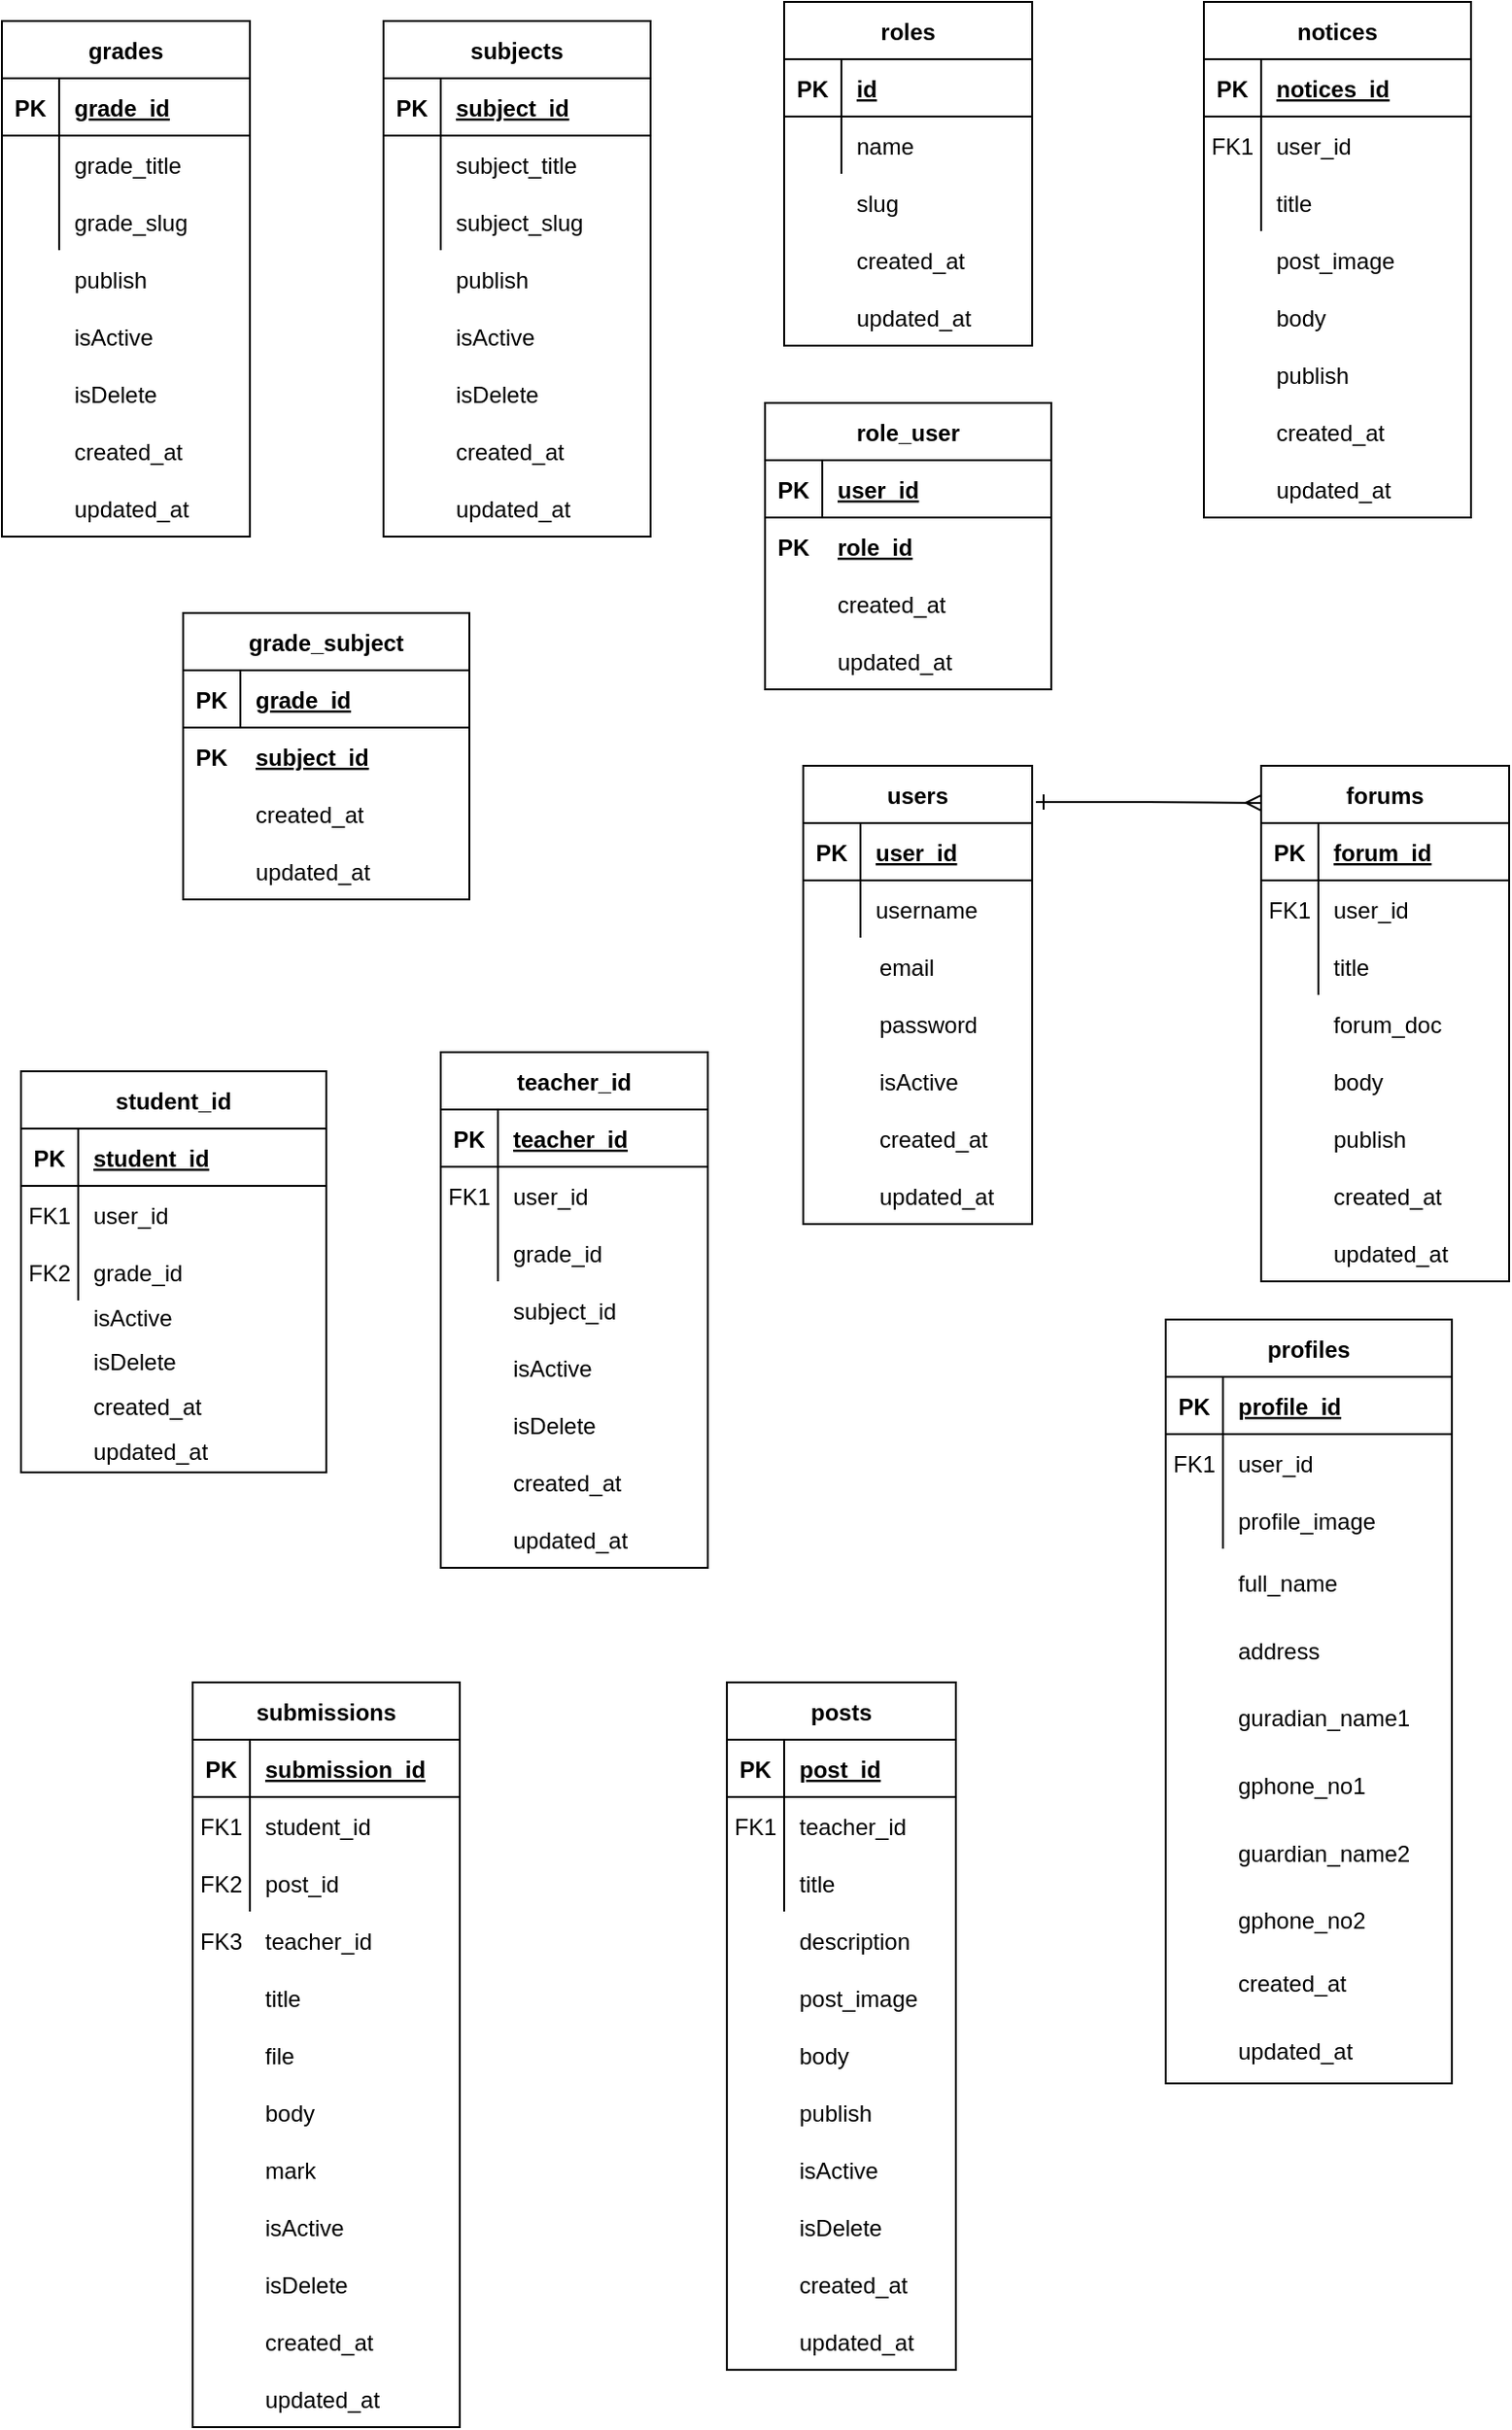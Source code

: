 <mxfile version="14.8.1" type="github">
  <diagram id="R2lEEEUBdFMjLlhIrx00" name="Page-1">
    <mxGraphModel dx="1038" dy="585" grid="1" gridSize="10" guides="1" tooltips="1" connect="1" arrows="1" fold="1" page="1" pageScale="1" pageWidth="850" pageHeight="1100" math="0" shadow="0" extFonts="Permanent Marker^https://fonts.googleapis.com/css?family=Permanent+Marker">
      <root>
        <mxCell id="0" />
        <mxCell id="1" parent="0" />
        <mxCell id="k0YBy9jvbveZik2iZrXQ-133" value="" style="group" parent="1" vertex="1" connectable="0">
          <mxGeometry x="440" y="250" width="150" height="150" as="geometry" />
        </mxCell>
        <mxCell id="k0YBy9jvbveZik2iZrXQ-131" value="PK" style="shape=partialRectangle;overflow=hidden;connectable=0;fillColor=none;top=0;left=0;bottom=0;right=0;fontStyle=1;" parent="k0YBy9jvbveZik2iZrXQ-133" vertex="1">
          <mxGeometry y="60" width="30" height="30" as="geometry" />
        </mxCell>
        <mxCell id="k0YBy9jvbveZik2iZrXQ-132" value="role_id" style="shape=partialRectangle;overflow=hidden;connectable=0;fillColor=none;top=0;left=0;bottom=0;right=0;align=left;spacingLeft=6;fontStyle=5;" parent="k0YBy9jvbveZik2iZrXQ-133" vertex="1">
          <mxGeometry x="30" y="60" width="120" height="30" as="geometry" />
        </mxCell>
        <mxCell id="k0YBy9jvbveZik2iZrXQ-119" value="role_user" style="shape=table;startSize=30;container=1;collapsible=1;childLayout=tableLayout;fixedRows=1;rowLines=0;fontStyle=1;align=center;resizeLast=1;" parent="k0YBy9jvbveZik2iZrXQ-133" vertex="1">
          <mxGeometry width="150" height="150" as="geometry" />
        </mxCell>
        <mxCell id="k0YBy9jvbveZik2iZrXQ-120" value="" style="shape=partialRectangle;collapsible=0;dropTarget=0;pointerEvents=0;fillColor=none;points=[[0,0.5],[1,0.5]];portConstraint=eastwest;top=0;left=0;right=0;bottom=1;" parent="k0YBy9jvbveZik2iZrXQ-119" vertex="1">
          <mxGeometry y="30" width="150" height="30" as="geometry" />
        </mxCell>
        <mxCell id="k0YBy9jvbveZik2iZrXQ-121" value="PK" style="shape=partialRectangle;overflow=hidden;connectable=0;fillColor=none;top=0;left=0;bottom=0;right=0;fontStyle=1;" parent="k0YBy9jvbveZik2iZrXQ-120" vertex="1">
          <mxGeometry width="30" height="30" as="geometry" />
        </mxCell>
        <mxCell id="k0YBy9jvbveZik2iZrXQ-122" value="user_id" style="shape=partialRectangle;overflow=hidden;connectable=0;fillColor=none;top=0;left=0;bottom=0;right=0;align=left;spacingLeft=6;fontStyle=5;" parent="k0YBy9jvbveZik2iZrXQ-120" vertex="1">
          <mxGeometry x="30" width="120" height="30" as="geometry" />
        </mxCell>
        <mxCell id="k0YBy9jvbveZik2iZrXQ-126" value="" style="shape=partialRectangle;overflow=hidden;connectable=0;fillColor=none;top=0;left=0;bottom=0;right=0;" parent="k0YBy9jvbveZik2iZrXQ-133" vertex="1">
          <mxGeometry y="120" width="18" height="30" as="geometry" />
        </mxCell>
        <mxCell id="k0YBy9jvbveZik2iZrXQ-129" value="created_at" style="shape=partialRectangle;overflow=hidden;connectable=0;fillColor=none;top=0;left=0;bottom=0;right=0;align=left;spacingLeft=6;" parent="k0YBy9jvbveZik2iZrXQ-133" vertex="1">
          <mxGeometry x="30" y="90" width="120" height="30" as="geometry" />
        </mxCell>
        <mxCell id="k0YBy9jvbveZik2iZrXQ-130" value="updated_at" style="shape=partialRectangle;overflow=hidden;connectable=0;fillColor=none;top=0;left=0;bottom=0;right=0;align=left;spacingLeft=6;" parent="k0YBy9jvbveZik2iZrXQ-133" vertex="1">
          <mxGeometry x="30" y="120" width="120" height="30" as="geometry" />
        </mxCell>
        <mxCell id="k0YBy9jvbveZik2iZrXQ-165" value="" style="group" parent="1" vertex="1" connectable="0">
          <mxGeometry x="420" y="920" width="120" height="360" as="geometry" />
        </mxCell>
        <mxCell id="k0YBy9jvbveZik2iZrXQ-166" value="posts" style="shape=table;startSize=30;container=1;collapsible=1;childLayout=tableLayout;fixedRows=1;rowLines=0;fontStyle=1;align=center;resizeLast=1;" parent="k0YBy9jvbveZik2iZrXQ-165" vertex="1">
          <mxGeometry width="120" height="360" as="geometry" />
        </mxCell>
        <mxCell id="k0YBy9jvbveZik2iZrXQ-167" value="" style="shape=partialRectangle;collapsible=0;dropTarget=0;pointerEvents=0;fillColor=none;points=[[0,0.5],[1,0.5]];portConstraint=eastwest;top=0;left=0;right=0;bottom=1;" parent="k0YBy9jvbveZik2iZrXQ-166" vertex="1">
          <mxGeometry y="30" width="120" height="30" as="geometry" />
        </mxCell>
        <mxCell id="k0YBy9jvbveZik2iZrXQ-168" value="PK" style="shape=partialRectangle;overflow=hidden;connectable=0;fillColor=none;top=0;left=0;bottom=0;right=0;fontStyle=1;" parent="k0YBy9jvbveZik2iZrXQ-167" vertex="1">
          <mxGeometry width="30" height="30" as="geometry" />
        </mxCell>
        <mxCell id="k0YBy9jvbveZik2iZrXQ-169" value="post_id" style="shape=partialRectangle;overflow=hidden;connectable=0;fillColor=none;top=0;left=0;bottom=0;right=0;align=left;spacingLeft=6;fontStyle=5;" parent="k0YBy9jvbveZik2iZrXQ-167" vertex="1">
          <mxGeometry x="30" width="90" height="30" as="geometry" />
        </mxCell>
        <mxCell id="k0YBy9jvbveZik2iZrXQ-170" value="" style="shape=partialRectangle;collapsible=0;dropTarget=0;pointerEvents=0;fillColor=none;points=[[0,0.5],[1,0.5]];portConstraint=eastwest;top=0;left=0;right=0;bottom=0;" parent="k0YBy9jvbveZik2iZrXQ-166" vertex="1">
          <mxGeometry y="60" width="120" height="30" as="geometry" />
        </mxCell>
        <mxCell id="k0YBy9jvbveZik2iZrXQ-171" value="FK1" style="shape=partialRectangle;overflow=hidden;connectable=0;fillColor=none;top=0;left=0;bottom=0;right=0;" parent="k0YBy9jvbveZik2iZrXQ-170" vertex="1">
          <mxGeometry width="30" height="30" as="geometry" />
        </mxCell>
        <mxCell id="k0YBy9jvbveZik2iZrXQ-172" value="teacher_id" style="shape=partialRectangle;overflow=hidden;connectable=0;fillColor=none;top=0;left=0;bottom=0;right=0;align=left;spacingLeft=6;" parent="k0YBy9jvbveZik2iZrXQ-170" vertex="1">
          <mxGeometry x="30" width="90" height="30" as="geometry" />
        </mxCell>
        <mxCell id="k0YBy9jvbveZik2iZrXQ-173" value="" style="shape=partialRectangle;collapsible=0;dropTarget=0;pointerEvents=0;fillColor=none;points=[[0,0.5],[1,0.5]];portConstraint=eastwest;top=0;left=0;right=0;bottom=0;" parent="k0YBy9jvbveZik2iZrXQ-166" vertex="1">
          <mxGeometry y="90" width="120" height="30" as="geometry" />
        </mxCell>
        <mxCell id="k0YBy9jvbveZik2iZrXQ-174" value="" style="shape=partialRectangle;overflow=hidden;connectable=0;fillColor=none;top=0;left=0;bottom=0;right=0;" parent="k0YBy9jvbveZik2iZrXQ-173" vertex="1">
          <mxGeometry width="30" height="30" as="geometry" />
        </mxCell>
        <mxCell id="k0YBy9jvbveZik2iZrXQ-175" value="title" style="shape=partialRectangle;overflow=hidden;connectable=0;fillColor=none;top=0;left=0;bottom=0;right=0;align=left;spacingLeft=6;" parent="k0YBy9jvbveZik2iZrXQ-173" vertex="1">
          <mxGeometry x="30" width="90" height="30" as="geometry" />
        </mxCell>
        <mxCell id="k0YBy9jvbveZik2iZrXQ-176" value="" style="shape=partialRectangle;overflow=hidden;connectable=0;fillColor=none;top=0;left=0;bottom=0;right=0;" parent="k0YBy9jvbveZik2iZrXQ-165" vertex="1">
          <mxGeometry y="120" width="14.4" height="30" as="geometry" />
        </mxCell>
        <mxCell id="k0YBy9jvbveZik2iZrXQ-177" value="post_image" style="shape=partialRectangle;overflow=hidden;connectable=0;fillColor=none;top=0;left=0;bottom=0;right=0;align=left;spacingLeft=6;" parent="k0YBy9jvbveZik2iZrXQ-165" vertex="1">
          <mxGeometry x="30" y="150" width="90" height="30" as="geometry" />
        </mxCell>
        <mxCell id="k0YBy9jvbveZik2iZrXQ-178" value="" style="shape=partialRectangle;overflow=hidden;connectable=0;fillColor=none;top=0;left=0;bottom=0;right=0;" parent="k0YBy9jvbveZik2iZrXQ-165" vertex="1">
          <mxGeometry y="150" width="14.4" height="30" as="geometry" />
        </mxCell>
        <mxCell id="k0YBy9jvbveZik2iZrXQ-179" value="body" style="shape=partialRectangle;overflow=hidden;connectable=0;fillColor=none;top=0;left=0;bottom=0;right=0;align=left;spacingLeft=6;" parent="k0YBy9jvbveZik2iZrXQ-165" vertex="1">
          <mxGeometry x="30" y="180" width="90" height="30" as="geometry" />
        </mxCell>
        <mxCell id="k0YBy9jvbveZik2iZrXQ-180" value="" style="shape=partialRectangle;overflow=hidden;connectable=0;fillColor=none;top=0;left=0;bottom=0;right=0;" parent="k0YBy9jvbveZik2iZrXQ-165" vertex="1">
          <mxGeometry y="180" width="14.4" height="30" as="geometry" />
        </mxCell>
        <mxCell id="k0YBy9jvbveZik2iZrXQ-181" value="publish" style="shape=partialRectangle;overflow=hidden;connectable=0;fillColor=none;top=0;left=0;bottom=0;right=0;align=left;spacingLeft=6;" parent="k0YBy9jvbveZik2iZrXQ-165" vertex="1">
          <mxGeometry x="30" y="210" width="90" height="30" as="geometry" />
        </mxCell>
        <mxCell id="k0YBy9jvbveZik2iZrXQ-182" value="" style="shape=partialRectangle;overflow=hidden;connectable=0;fillColor=none;top=0;left=0;bottom=0;right=0;" parent="k0YBy9jvbveZik2iZrXQ-165" vertex="1">
          <mxGeometry y="270" width="14.4" height="30" as="geometry" />
        </mxCell>
        <mxCell id="k0YBy9jvbveZik2iZrXQ-183" value="created_at" style="shape=partialRectangle;overflow=hidden;connectable=0;fillColor=none;top=0;left=0;bottom=0;right=0;align=left;spacingLeft=6;" parent="k0YBy9jvbveZik2iZrXQ-165" vertex="1">
          <mxGeometry x="30" y="300" width="90" height="30" as="geometry" />
        </mxCell>
        <mxCell id="k0YBy9jvbveZik2iZrXQ-184" value="" style="shape=partialRectangle;overflow=hidden;connectable=0;fillColor=none;top=0;left=0;bottom=0;right=0;" parent="k0YBy9jvbveZik2iZrXQ-165" vertex="1">
          <mxGeometry y="300" width="14.4" height="30" as="geometry" />
        </mxCell>
        <mxCell id="k0YBy9jvbveZik2iZrXQ-185" value="updated_at" style="shape=partialRectangle;overflow=hidden;connectable=0;fillColor=none;top=0;left=0;bottom=0;right=0;align=left;spacingLeft=6;" parent="k0YBy9jvbveZik2iZrXQ-165" vertex="1">
          <mxGeometry x="30" y="330" width="90" height="30" as="geometry" />
        </mxCell>
        <mxCell id="k0YBy9jvbveZik2iZrXQ-186" value="" style="shape=partialRectangle;overflow=hidden;connectable=0;fillColor=none;top=0;left=0;bottom=0;right=0;" parent="k0YBy9jvbveZik2iZrXQ-165" vertex="1">
          <mxGeometry y="210" width="14.4" height="30" as="geometry" />
        </mxCell>
        <mxCell id="k0YBy9jvbveZik2iZrXQ-187" value="isActive" style="shape=partialRectangle;overflow=hidden;connectable=0;fillColor=none;top=0;left=0;bottom=0;right=0;align=left;spacingLeft=6;" parent="k0YBy9jvbveZik2iZrXQ-165" vertex="1">
          <mxGeometry x="30" y="240" width="90" height="30" as="geometry" />
        </mxCell>
        <mxCell id="k0YBy9jvbveZik2iZrXQ-188" value="" style="shape=partialRectangle;overflow=hidden;connectable=0;fillColor=none;top=0;left=0;bottom=0;right=0;" parent="k0YBy9jvbveZik2iZrXQ-165" vertex="1">
          <mxGeometry y="240" width="14.4" height="30" as="geometry" />
        </mxCell>
        <mxCell id="k0YBy9jvbveZik2iZrXQ-189" value="isDelete" style="shape=partialRectangle;overflow=hidden;connectable=0;fillColor=none;top=0;left=0;bottom=0;right=0;align=left;spacingLeft=6;" parent="k0YBy9jvbveZik2iZrXQ-165" vertex="1">
          <mxGeometry x="30" y="270" width="90" height="30" as="geometry" />
        </mxCell>
        <mxCell id="k0YBy9jvbveZik2iZrXQ-190" value="description" style="shape=partialRectangle;overflow=hidden;connectable=0;fillColor=none;top=0;left=0;bottom=0;right=0;align=left;spacingLeft=6;" parent="k0YBy9jvbveZik2iZrXQ-165" vertex="1">
          <mxGeometry x="30" y="120" width="90" height="30" as="geometry" />
        </mxCell>
        <mxCell id="k0YBy9jvbveZik2iZrXQ-258" value="" style="group" parent="1" vertex="1" connectable="0">
          <mxGeometry x="40" y="50" width="130" height="270" as="geometry" />
        </mxCell>
        <mxCell id="k0YBy9jvbveZik2iZrXQ-259" value="grades" style="shape=table;startSize=30;container=1;collapsible=1;childLayout=tableLayout;fixedRows=1;rowLines=0;fontStyle=1;align=center;resizeLast=1;" parent="k0YBy9jvbveZik2iZrXQ-258" vertex="1">
          <mxGeometry width="130" height="270" as="geometry" />
        </mxCell>
        <mxCell id="k0YBy9jvbveZik2iZrXQ-260" value="" style="shape=partialRectangle;collapsible=0;dropTarget=0;pointerEvents=0;fillColor=none;points=[[0,0.5],[1,0.5]];portConstraint=eastwest;top=0;left=0;right=0;bottom=1;" parent="k0YBy9jvbveZik2iZrXQ-259" vertex="1">
          <mxGeometry y="30" width="130" height="30" as="geometry" />
        </mxCell>
        <mxCell id="k0YBy9jvbveZik2iZrXQ-261" value="PK" style="shape=partialRectangle;overflow=hidden;connectable=0;fillColor=none;top=0;left=0;bottom=0;right=0;fontStyle=1;" parent="k0YBy9jvbveZik2iZrXQ-260" vertex="1">
          <mxGeometry width="30" height="30" as="geometry" />
        </mxCell>
        <mxCell id="k0YBy9jvbveZik2iZrXQ-262" value="grade_id" style="shape=partialRectangle;overflow=hidden;connectable=0;fillColor=none;top=0;left=0;bottom=0;right=0;align=left;spacingLeft=6;fontStyle=5;" parent="k0YBy9jvbveZik2iZrXQ-260" vertex="1">
          <mxGeometry x="30" width="100" height="30" as="geometry" />
        </mxCell>
        <mxCell id="k0YBy9jvbveZik2iZrXQ-263" value="" style="shape=partialRectangle;collapsible=0;dropTarget=0;pointerEvents=0;fillColor=none;points=[[0,0.5],[1,0.5]];portConstraint=eastwest;top=0;left=0;right=0;bottom=0;" parent="k0YBy9jvbveZik2iZrXQ-259" vertex="1">
          <mxGeometry y="60" width="130" height="30" as="geometry" />
        </mxCell>
        <mxCell id="k0YBy9jvbveZik2iZrXQ-264" value="" style="shape=partialRectangle;overflow=hidden;connectable=0;fillColor=none;top=0;left=0;bottom=0;right=0;" parent="k0YBy9jvbveZik2iZrXQ-263" vertex="1">
          <mxGeometry width="30" height="30" as="geometry" />
        </mxCell>
        <mxCell id="k0YBy9jvbveZik2iZrXQ-265" value="grade_title" style="shape=partialRectangle;overflow=hidden;connectable=0;fillColor=none;top=0;left=0;bottom=0;right=0;align=left;spacingLeft=6;" parent="k0YBy9jvbveZik2iZrXQ-263" vertex="1">
          <mxGeometry x="30" width="100" height="30" as="geometry" />
        </mxCell>
        <mxCell id="k0YBy9jvbveZik2iZrXQ-266" value="" style="shape=partialRectangle;collapsible=0;dropTarget=0;pointerEvents=0;fillColor=none;points=[[0,0.5],[1,0.5]];portConstraint=eastwest;top=0;left=0;right=0;bottom=0;" parent="k0YBy9jvbveZik2iZrXQ-259" vertex="1">
          <mxGeometry y="90" width="130" height="30" as="geometry" />
        </mxCell>
        <mxCell id="k0YBy9jvbveZik2iZrXQ-267" value="" style="shape=partialRectangle;overflow=hidden;connectable=0;fillColor=none;top=0;left=0;bottom=0;right=0;" parent="k0YBy9jvbveZik2iZrXQ-266" vertex="1">
          <mxGeometry width="30" height="30" as="geometry" />
        </mxCell>
        <mxCell id="k0YBy9jvbveZik2iZrXQ-268" value="grade_slug" style="shape=partialRectangle;overflow=hidden;connectable=0;fillColor=none;top=0;left=0;bottom=0;right=0;align=left;spacingLeft=6;" parent="k0YBy9jvbveZik2iZrXQ-266" vertex="1">
          <mxGeometry x="30" width="100" height="30" as="geometry" />
        </mxCell>
        <mxCell id="k0YBy9jvbveZik2iZrXQ-270" value="" style="shape=partialRectangle;overflow=hidden;connectable=0;fillColor=none;top=0;left=0;bottom=0;right=0;" parent="k0YBy9jvbveZik2iZrXQ-258" vertex="1">
          <mxGeometry y="150.0" width="15.6" height="30.0" as="geometry" />
        </mxCell>
        <mxCell id="k0YBy9jvbveZik2iZrXQ-271" value="isActive" style="shape=partialRectangle;overflow=hidden;connectable=0;fillColor=none;top=0;left=0;bottom=0;right=0;align=left;spacingLeft=6;" parent="k0YBy9jvbveZik2iZrXQ-258" vertex="1">
          <mxGeometry x="30" y="150" width="100" height="30" as="geometry" />
        </mxCell>
        <mxCell id="k0YBy9jvbveZik2iZrXQ-272" value="" style="shape=partialRectangle;overflow=hidden;connectable=0;fillColor=none;top=0;left=0;bottom=0;right=0;" parent="k0YBy9jvbveZik2iZrXQ-258" vertex="1">
          <mxGeometry y="180.0" width="15.6" height="30.0" as="geometry" />
        </mxCell>
        <mxCell id="k0YBy9jvbveZik2iZrXQ-273" value="isDelete" style="shape=partialRectangle;overflow=hidden;connectable=0;fillColor=none;top=0;left=0;bottom=0;right=0;align=left;spacingLeft=6;" parent="k0YBy9jvbveZik2iZrXQ-258" vertex="1">
          <mxGeometry x="30" y="180" width="100" height="30" as="geometry" />
        </mxCell>
        <mxCell id="k0YBy9jvbveZik2iZrXQ-274" value="" style="shape=partialRectangle;overflow=hidden;connectable=0;fillColor=none;top=0;left=0;bottom=0;right=0;" parent="k0YBy9jvbveZik2iZrXQ-258" vertex="1">
          <mxGeometry y="210" width="15.6" height="30.0" as="geometry" />
        </mxCell>
        <mxCell id="k0YBy9jvbveZik2iZrXQ-275" value="created_at" style="shape=partialRectangle;overflow=hidden;connectable=0;fillColor=none;top=0;left=0;bottom=0;right=0;align=left;spacingLeft=6;" parent="k0YBy9jvbveZik2iZrXQ-258" vertex="1">
          <mxGeometry x="30" y="210" width="100" height="30" as="geometry" />
        </mxCell>
        <mxCell id="k0YBy9jvbveZik2iZrXQ-276" value="" style="shape=partialRectangle;overflow=hidden;connectable=0;fillColor=none;top=0;left=0;bottom=0;right=0;" parent="k0YBy9jvbveZik2iZrXQ-258" vertex="1">
          <mxGeometry y="240.0" width="15.6" height="30.0" as="geometry" />
        </mxCell>
        <mxCell id="k0YBy9jvbveZik2iZrXQ-277" value="updated_at" style="shape=partialRectangle;overflow=hidden;connectable=0;fillColor=none;top=0;left=0;bottom=0;right=0;align=left;spacingLeft=6;" parent="k0YBy9jvbveZik2iZrXQ-258" vertex="1">
          <mxGeometry x="30" y="240" width="100" height="30" as="geometry" />
        </mxCell>
        <mxCell id="k0YBy9jvbveZik2iZrXQ-278" value="publish" style="shape=partialRectangle;overflow=hidden;connectable=0;fillColor=none;top=0;left=0;bottom=0;right=0;align=left;spacingLeft=6;" parent="k0YBy9jvbveZik2iZrXQ-258" vertex="1">
          <mxGeometry x="30" y="120" width="100" height="30" as="geometry" />
        </mxCell>
        <mxCell id="k0YBy9jvbveZik2iZrXQ-343" value="" style="group" parent="1" vertex="1" connectable="0">
          <mxGeometry x="135" y="360" width="150" height="150" as="geometry" />
        </mxCell>
        <mxCell id="k0YBy9jvbveZik2iZrXQ-344" value="PK" style="shape=partialRectangle;overflow=hidden;connectable=0;fillColor=none;top=0;left=0;bottom=0;right=0;fontStyle=1;" parent="k0YBy9jvbveZik2iZrXQ-343" vertex="1">
          <mxGeometry y="60" width="30" height="30" as="geometry" />
        </mxCell>
        <mxCell id="k0YBy9jvbveZik2iZrXQ-345" value="subject_id" style="shape=partialRectangle;overflow=hidden;connectable=0;fillColor=none;top=0;left=0;bottom=0;right=0;align=left;spacingLeft=6;fontStyle=5;" parent="k0YBy9jvbveZik2iZrXQ-343" vertex="1">
          <mxGeometry x="30" y="60" width="120" height="30" as="geometry" />
        </mxCell>
        <mxCell id="k0YBy9jvbveZik2iZrXQ-346" value="grade_subject" style="shape=table;startSize=30;container=1;collapsible=1;childLayout=tableLayout;fixedRows=1;rowLines=0;fontStyle=1;align=center;resizeLast=1;" parent="k0YBy9jvbveZik2iZrXQ-343" vertex="1">
          <mxGeometry width="150" height="150" as="geometry" />
        </mxCell>
        <mxCell id="k0YBy9jvbveZik2iZrXQ-347" value="" style="shape=partialRectangle;collapsible=0;dropTarget=0;pointerEvents=0;fillColor=none;points=[[0,0.5],[1,0.5]];portConstraint=eastwest;top=0;left=0;right=0;bottom=1;" parent="k0YBy9jvbveZik2iZrXQ-346" vertex="1">
          <mxGeometry y="30" width="150" height="30" as="geometry" />
        </mxCell>
        <mxCell id="k0YBy9jvbveZik2iZrXQ-348" value="PK" style="shape=partialRectangle;overflow=hidden;connectable=0;fillColor=none;top=0;left=0;bottom=0;right=0;fontStyle=1;" parent="k0YBy9jvbveZik2iZrXQ-347" vertex="1">
          <mxGeometry width="30" height="30" as="geometry" />
        </mxCell>
        <mxCell id="k0YBy9jvbveZik2iZrXQ-349" value="grade_id" style="shape=partialRectangle;overflow=hidden;connectable=0;fillColor=none;top=0;left=0;bottom=0;right=0;align=left;spacingLeft=6;fontStyle=5;" parent="k0YBy9jvbveZik2iZrXQ-347" vertex="1">
          <mxGeometry x="30" width="120" height="30" as="geometry" />
        </mxCell>
        <mxCell id="k0YBy9jvbveZik2iZrXQ-350" value="" style="shape=partialRectangle;overflow=hidden;connectable=0;fillColor=none;top=0;left=0;bottom=0;right=0;" parent="k0YBy9jvbveZik2iZrXQ-343" vertex="1">
          <mxGeometry y="120" width="18" height="30" as="geometry" />
        </mxCell>
        <mxCell id="k0YBy9jvbveZik2iZrXQ-351" value="created_at" style="shape=partialRectangle;overflow=hidden;connectable=0;fillColor=none;top=0;left=0;bottom=0;right=0;align=left;spacingLeft=6;" parent="k0YBy9jvbveZik2iZrXQ-343" vertex="1">
          <mxGeometry x="30" y="90" width="120" height="30" as="geometry" />
        </mxCell>
        <mxCell id="k0YBy9jvbveZik2iZrXQ-352" value="updated_at" style="shape=partialRectangle;overflow=hidden;connectable=0;fillColor=none;top=0;left=0;bottom=0;right=0;align=left;spacingLeft=6;" parent="k0YBy9jvbveZik2iZrXQ-343" vertex="1">
          <mxGeometry x="30" y="120" width="120" height="30" as="geometry" />
        </mxCell>
        <mxCell id="k0YBy9jvbveZik2iZrXQ-354" value="" style="group" parent="1" vertex="1" connectable="0">
          <mxGeometry x="460" y="440" width="120" height="240" as="geometry" />
        </mxCell>
        <mxCell id="C-vyLk0tnHw3VtMMgP7b-23" value="users" style="shape=table;startSize=30;container=1;collapsible=1;childLayout=tableLayout;fixedRows=1;rowLines=0;fontStyle=1;align=center;resizeLast=1;" parent="k0YBy9jvbveZik2iZrXQ-354" vertex="1">
          <mxGeometry width="120" height="240" as="geometry" />
        </mxCell>
        <mxCell id="C-vyLk0tnHw3VtMMgP7b-24" value="" style="shape=partialRectangle;collapsible=0;dropTarget=0;pointerEvents=0;fillColor=none;points=[[0,0.5],[1,0.5]];portConstraint=eastwest;top=0;left=0;right=0;bottom=1;" parent="C-vyLk0tnHw3VtMMgP7b-23" vertex="1">
          <mxGeometry y="30" width="120" height="30" as="geometry" />
        </mxCell>
        <mxCell id="C-vyLk0tnHw3VtMMgP7b-25" value="PK" style="shape=partialRectangle;overflow=hidden;connectable=0;fillColor=none;top=0;left=0;bottom=0;right=0;fontStyle=1;" parent="C-vyLk0tnHw3VtMMgP7b-24" vertex="1">
          <mxGeometry width="30" height="30" as="geometry" />
        </mxCell>
        <mxCell id="C-vyLk0tnHw3VtMMgP7b-26" value="user_id" style="shape=partialRectangle;overflow=hidden;connectable=0;fillColor=none;top=0;left=0;bottom=0;right=0;align=left;spacingLeft=6;fontStyle=5;" parent="C-vyLk0tnHw3VtMMgP7b-24" vertex="1">
          <mxGeometry x="30" width="90" height="30" as="geometry" />
        </mxCell>
        <mxCell id="C-vyLk0tnHw3VtMMgP7b-27" value="" style="shape=partialRectangle;collapsible=0;dropTarget=0;pointerEvents=0;fillColor=none;points=[[0,0.5],[1,0.5]];portConstraint=eastwest;top=0;left=0;right=0;bottom=0;" parent="C-vyLk0tnHw3VtMMgP7b-23" vertex="1">
          <mxGeometry y="60" width="120" height="30" as="geometry" />
        </mxCell>
        <mxCell id="C-vyLk0tnHw3VtMMgP7b-28" value="" style="shape=partialRectangle;overflow=hidden;connectable=0;fillColor=none;top=0;left=0;bottom=0;right=0;" parent="C-vyLk0tnHw3VtMMgP7b-27" vertex="1">
          <mxGeometry width="30" height="30" as="geometry" />
        </mxCell>
        <mxCell id="C-vyLk0tnHw3VtMMgP7b-29" value="username" style="shape=partialRectangle;overflow=hidden;connectable=0;fillColor=none;top=0;left=0;bottom=0;right=0;align=left;spacingLeft=6;" parent="C-vyLk0tnHw3VtMMgP7b-27" vertex="1">
          <mxGeometry x="30" width="90" height="30" as="geometry" />
        </mxCell>
        <mxCell id="k0YBy9jvbveZik2iZrXQ-1" value="" style="shape=partialRectangle;collapsible=0;dropTarget=0;pointerEvents=0;fillColor=none;points=[[0,0.5],[1,0.5]];portConstraint=eastwest;top=0;left=0;right=0;bottom=0;" parent="k0YBy9jvbveZik2iZrXQ-354" vertex="1">
          <mxGeometry x="20" y="90" width="100" height="30" as="geometry" />
        </mxCell>
        <mxCell id="k0YBy9jvbveZik2iZrXQ-2" value="" style="shape=partialRectangle;overflow=hidden;connectable=0;fillColor=none;top=0;left=0;bottom=0;right=0;" parent="k0YBy9jvbveZik2iZrXQ-1" vertex="1">
          <mxGeometry width="12.0" height="30" as="geometry" />
        </mxCell>
        <mxCell id="k0YBy9jvbveZik2iZrXQ-3" value="email" style="shape=partialRectangle;overflow=hidden;connectable=0;fillColor=none;top=0;left=0;bottom=0;right=0;align=left;spacingLeft=6;" parent="k0YBy9jvbveZik2iZrXQ-1" vertex="1">
          <mxGeometry x="12.0" width="88.0" height="30" as="geometry" />
        </mxCell>
        <mxCell id="k0YBy9jvbveZik2iZrXQ-5" value="" style="shape=partialRectangle;collapsible=0;dropTarget=0;pointerEvents=0;fillColor=none;points=[[0,0.5],[1,0.5]];portConstraint=eastwest;top=0;left=0;right=0;bottom=0;" parent="k0YBy9jvbveZik2iZrXQ-354" vertex="1">
          <mxGeometry x="20" y="120" width="100" height="30" as="geometry" />
        </mxCell>
        <mxCell id="k0YBy9jvbveZik2iZrXQ-6" value="" style="shape=partialRectangle;overflow=hidden;connectable=0;fillColor=none;top=0;left=0;bottom=0;right=0;" parent="k0YBy9jvbveZik2iZrXQ-5" vertex="1">
          <mxGeometry width="12" height="30" as="geometry" />
        </mxCell>
        <mxCell id="k0YBy9jvbveZik2iZrXQ-7" value="password" style="shape=partialRectangle;overflow=hidden;connectable=0;fillColor=none;top=0;left=0;bottom=0;right=0;align=left;spacingLeft=6;" parent="k0YBy9jvbveZik2iZrXQ-5" vertex="1">
          <mxGeometry x="12" width="88" height="30" as="geometry" />
        </mxCell>
        <mxCell id="k0YBy9jvbveZik2iZrXQ-8" value="" style="shape=partialRectangle;collapsible=0;dropTarget=0;pointerEvents=0;fillColor=none;points=[[0,0.5],[1,0.5]];portConstraint=eastwest;top=0;left=0;right=0;bottom=0;" parent="k0YBy9jvbveZik2iZrXQ-354" vertex="1">
          <mxGeometry x="20" y="150" width="100" height="30" as="geometry" />
        </mxCell>
        <mxCell id="k0YBy9jvbveZik2iZrXQ-9" value="" style="shape=partialRectangle;overflow=hidden;connectable=0;fillColor=none;top=0;left=0;bottom=0;right=0;" parent="k0YBy9jvbveZik2iZrXQ-8" vertex="1">
          <mxGeometry width="12" height="30" as="geometry" />
        </mxCell>
        <mxCell id="k0YBy9jvbveZik2iZrXQ-10" value="isActive" style="shape=partialRectangle;overflow=hidden;connectable=0;fillColor=none;top=0;left=0;bottom=0;right=0;align=left;spacingLeft=6;" parent="k0YBy9jvbveZik2iZrXQ-8" vertex="1">
          <mxGeometry x="12" width="88" height="30" as="geometry" />
        </mxCell>
        <mxCell id="k0YBy9jvbveZik2iZrXQ-11" value="" style="shape=partialRectangle;collapsible=0;dropTarget=0;pointerEvents=0;fillColor=none;points=[[0,0.5],[1,0.5]];portConstraint=eastwest;top=0;left=0;right=0;bottom=0;" parent="k0YBy9jvbveZik2iZrXQ-354" vertex="1">
          <mxGeometry x="20" y="180" width="100" height="30" as="geometry" />
        </mxCell>
        <mxCell id="k0YBy9jvbveZik2iZrXQ-12" value="" style="shape=partialRectangle;overflow=hidden;connectable=0;fillColor=none;top=0;left=0;bottom=0;right=0;" parent="k0YBy9jvbveZik2iZrXQ-11" vertex="1">
          <mxGeometry width="12" height="30" as="geometry" />
        </mxCell>
        <mxCell id="k0YBy9jvbveZik2iZrXQ-13" value="created_at" style="shape=partialRectangle;overflow=hidden;connectable=0;fillColor=none;top=0;left=0;bottom=0;right=0;align=left;spacingLeft=6;" parent="k0YBy9jvbveZik2iZrXQ-11" vertex="1">
          <mxGeometry x="12" width="88" height="30" as="geometry" />
        </mxCell>
        <mxCell id="k0YBy9jvbveZik2iZrXQ-14" value="" style="shape=partialRectangle;collapsible=0;dropTarget=0;pointerEvents=0;fillColor=none;points=[[0,0.5],[1,0.5]];portConstraint=eastwest;top=0;left=0;right=0;bottom=0;" parent="k0YBy9jvbveZik2iZrXQ-354" vertex="1">
          <mxGeometry x="20" y="210" width="100" height="30" as="geometry" />
        </mxCell>
        <mxCell id="k0YBy9jvbveZik2iZrXQ-15" value="" style="shape=partialRectangle;overflow=hidden;connectable=0;fillColor=none;top=0;left=0;bottom=0;right=0;" parent="k0YBy9jvbveZik2iZrXQ-14" vertex="1">
          <mxGeometry width="12" height="30" as="geometry" />
        </mxCell>
        <mxCell id="k0YBy9jvbveZik2iZrXQ-16" value="updated_at" style="shape=partialRectangle;overflow=hidden;connectable=0;fillColor=none;top=0;left=0;bottom=0;right=0;align=left;spacingLeft=6;" parent="k0YBy9jvbveZik2iZrXQ-14" vertex="1">
          <mxGeometry x="12" width="88" height="30" as="geometry" />
        </mxCell>
        <mxCell id="k0YBy9jvbveZik2iZrXQ-134" value="" style="group" parent="1" vertex="1" connectable="0">
          <mxGeometry x="670" y="40" width="140" height="270" as="geometry" />
        </mxCell>
        <mxCell id="k0YBy9jvbveZik2iZrXQ-135" value="notices" style="shape=table;startSize=30;container=1;collapsible=1;childLayout=tableLayout;fixedRows=1;rowLines=0;fontStyle=1;align=center;resizeLast=1;" parent="k0YBy9jvbveZik2iZrXQ-134" vertex="1">
          <mxGeometry width="140" height="270" as="geometry" />
        </mxCell>
        <mxCell id="k0YBy9jvbveZik2iZrXQ-136" value="" style="shape=partialRectangle;collapsible=0;dropTarget=0;pointerEvents=0;fillColor=none;points=[[0,0.5],[1,0.5]];portConstraint=eastwest;top=0;left=0;right=0;bottom=1;" parent="k0YBy9jvbveZik2iZrXQ-135" vertex="1">
          <mxGeometry y="30" width="140" height="30" as="geometry" />
        </mxCell>
        <mxCell id="k0YBy9jvbveZik2iZrXQ-137" value="PK" style="shape=partialRectangle;overflow=hidden;connectable=0;fillColor=none;top=0;left=0;bottom=0;right=0;fontStyle=1;" parent="k0YBy9jvbveZik2iZrXQ-136" vertex="1">
          <mxGeometry width="30" height="30" as="geometry" />
        </mxCell>
        <mxCell id="k0YBy9jvbveZik2iZrXQ-138" value="notices_id" style="shape=partialRectangle;overflow=hidden;connectable=0;fillColor=none;top=0;left=0;bottom=0;right=0;align=left;spacingLeft=6;fontStyle=5;" parent="k0YBy9jvbveZik2iZrXQ-136" vertex="1">
          <mxGeometry x="30" width="110" height="30" as="geometry" />
        </mxCell>
        <mxCell id="k0YBy9jvbveZik2iZrXQ-139" value="" style="shape=partialRectangle;collapsible=0;dropTarget=0;pointerEvents=0;fillColor=none;points=[[0,0.5],[1,0.5]];portConstraint=eastwest;top=0;left=0;right=0;bottom=0;" parent="k0YBy9jvbveZik2iZrXQ-135" vertex="1">
          <mxGeometry y="60" width="140" height="30" as="geometry" />
        </mxCell>
        <mxCell id="k0YBy9jvbveZik2iZrXQ-140" value="FK1" style="shape=partialRectangle;overflow=hidden;connectable=0;fillColor=none;top=0;left=0;bottom=0;right=0;" parent="k0YBy9jvbveZik2iZrXQ-139" vertex="1">
          <mxGeometry width="30" height="30" as="geometry" />
        </mxCell>
        <mxCell id="k0YBy9jvbveZik2iZrXQ-141" value="user_id" style="shape=partialRectangle;overflow=hidden;connectable=0;fillColor=none;top=0;left=0;bottom=0;right=0;align=left;spacingLeft=6;" parent="k0YBy9jvbveZik2iZrXQ-139" vertex="1">
          <mxGeometry x="30" width="110" height="30" as="geometry" />
        </mxCell>
        <mxCell id="k0YBy9jvbveZik2iZrXQ-142" value="" style="shape=partialRectangle;collapsible=0;dropTarget=0;pointerEvents=0;fillColor=none;points=[[0,0.5],[1,0.5]];portConstraint=eastwest;top=0;left=0;right=0;bottom=0;" parent="k0YBy9jvbveZik2iZrXQ-135" vertex="1">
          <mxGeometry y="90" width="140" height="30" as="geometry" />
        </mxCell>
        <mxCell id="k0YBy9jvbveZik2iZrXQ-143" value="" style="shape=partialRectangle;overflow=hidden;connectable=0;fillColor=none;top=0;left=0;bottom=0;right=0;" parent="k0YBy9jvbveZik2iZrXQ-142" vertex="1">
          <mxGeometry width="30" height="30" as="geometry" />
        </mxCell>
        <mxCell id="k0YBy9jvbveZik2iZrXQ-144" value="title" style="shape=partialRectangle;overflow=hidden;connectable=0;fillColor=none;top=0;left=0;bottom=0;right=0;align=left;spacingLeft=6;" parent="k0YBy9jvbveZik2iZrXQ-142" vertex="1">
          <mxGeometry x="30" width="110" height="30" as="geometry" />
        </mxCell>
        <mxCell id="k0YBy9jvbveZik2iZrXQ-145" value="" style="shape=partialRectangle;overflow=hidden;connectable=0;fillColor=none;top=0;left=0;bottom=0;right=0;" parent="k0YBy9jvbveZik2iZrXQ-134" vertex="1">
          <mxGeometry y="120" width="16.8" height="30" as="geometry" />
        </mxCell>
        <mxCell id="k0YBy9jvbveZik2iZrXQ-146" value="post_image" style="shape=partialRectangle;overflow=hidden;connectable=0;fillColor=none;top=0;left=0;bottom=0;right=0;align=left;spacingLeft=6;" parent="k0YBy9jvbveZik2iZrXQ-134" vertex="1">
          <mxGeometry x="30" y="120" width="110" height="30" as="geometry" />
        </mxCell>
        <mxCell id="k0YBy9jvbveZik2iZrXQ-147" value="" style="shape=partialRectangle;overflow=hidden;connectable=0;fillColor=none;top=0;left=0;bottom=0;right=0;" parent="k0YBy9jvbveZik2iZrXQ-134" vertex="1">
          <mxGeometry y="150" width="16.8" height="30" as="geometry" />
        </mxCell>
        <mxCell id="k0YBy9jvbveZik2iZrXQ-148" value="body" style="shape=partialRectangle;overflow=hidden;connectable=0;fillColor=none;top=0;left=0;bottom=0;right=0;align=left;spacingLeft=6;" parent="k0YBy9jvbveZik2iZrXQ-134" vertex="1">
          <mxGeometry x="30" y="150" width="110" height="30" as="geometry" />
        </mxCell>
        <mxCell id="k0YBy9jvbveZik2iZrXQ-149" value="" style="shape=partialRectangle;overflow=hidden;connectable=0;fillColor=none;top=0;left=0;bottom=0;right=0;" parent="k0YBy9jvbveZik2iZrXQ-134" vertex="1">
          <mxGeometry y="180" width="16.8" height="30" as="geometry" />
        </mxCell>
        <mxCell id="k0YBy9jvbveZik2iZrXQ-150" value="publish" style="shape=partialRectangle;overflow=hidden;connectable=0;fillColor=none;top=0;left=0;bottom=0;right=0;align=left;spacingLeft=6;" parent="k0YBy9jvbveZik2iZrXQ-134" vertex="1">
          <mxGeometry x="30" y="180" width="110" height="30" as="geometry" />
        </mxCell>
        <mxCell id="k0YBy9jvbveZik2iZrXQ-151" value="" style="shape=partialRectangle;overflow=hidden;connectable=0;fillColor=none;top=0;left=0;bottom=0;right=0;" parent="k0YBy9jvbveZik2iZrXQ-134" vertex="1">
          <mxGeometry y="210" width="16.8" height="30" as="geometry" />
        </mxCell>
        <mxCell id="k0YBy9jvbveZik2iZrXQ-152" value="created_at" style="shape=partialRectangle;overflow=hidden;connectable=0;fillColor=none;top=0;left=0;bottom=0;right=0;align=left;spacingLeft=6;" parent="k0YBy9jvbveZik2iZrXQ-134" vertex="1">
          <mxGeometry x="30" y="210" width="110" height="30" as="geometry" />
        </mxCell>
        <mxCell id="k0YBy9jvbveZik2iZrXQ-153" value="" style="shape=partialRectangle;overflow=hidden;connectable=0;fillColor=none;top=0;left=0;bottom=0;right=0;" parent="k0YBy9jvbveZik2iZrXQ-134" vertex="1">
          <mxGeometry y="240" width="16.8" height="30" as="geometry" />
        </mxCell>
        <mxCell id="k0YBy9jvbveZik2iZrXQ-154" value="updated_at" style="shape=partialRectangle;overflow=hidden;connectable=0;fillColor=none;top=0;left=0;bottom=0;right=0;align=left;spacingLeft=6;" parent="k0YBy9jvbveZik2iZrXQ-134" vertex="1">
          <mxGeometry x="30" y="240" width="110" height="30" as="geometry" />
        </mxCell>
        <mxCell id="k0YBy9jvbveZik2iZrXQ-71" value="" style="group" parent="1" vertex="1" connectable="0">
          <mxGeometry x="650" y="730" width="150" height="400" as="geometry" />
        </mxCell>
        <mxCell id="k0YBy9jvbveZik2iZrXQ-72" value="profiles" style="shape=table;startSize=30;container=1;collapsible=1;childLayout=tableLayout;fixedRows=1;rowLines=0;fontStyle=1;align=center;resizeLast=1;" parent="k0YBy9jvbveZik2iZrXQ-71" vertex="1">
          <mxGeometry width="150" height="400" as="geometry" />
        </mxCell>
        <mxCell id="k0YBy9jvbveZik2iZrXQ-73" value="" style="shape=partialRectangle;collapsible=0;dropTarget=0;pointerEvents=0;fillColor=none;points=[[0,0.5],[1,0.5]];portConstraint=eastwest;top=0;left=0;right=0;bottom=1;" parent="k0YBy9jvbveZik2iZrXQ-72" vertex="1">
          <mxGeometry y="30" width="150" height="30" as="geometry" />
        </mxCell>
        <mxCell id="k0YBy9jvbveZik2iZrXQ-74" value="PK" style="shape=partialRectangle;overflow=hidden;connectable=0;fillColor=none;top=0;left=0;bottom=0;right=0;fontStyle=1;" parent="k0YBy9jvbveZik2iZrXQ-73" vertex="1">
          <mxGeometry width="30" height="30" as="geometry" />
        </mxCell>
        <mxCell id="k0YBy9jvbveZik2iZrXQ-75" value="profile_id" style="shape=partialRectangle;overflow=hidden;connectable=0;fillColor=none;top=0;left=0;bottom=0;right=0;align=left;spacingLeft=6;fontStyle=5;" parent="k0YBy9jvbveZik2iZrXQ-73" vertex="1">
          <mxGeometry x="30" width="120" height="30" as="geometry" />
        </mxCell>
        <mxCell id="k0YBy9jvbveZik2iZrXQ-76" value="" style="shape=partialRectangle;collapsible=0;dropTarget=0;pointerEvents=0;fillColor=none;points=[[0,0.5],[1,0.5]];portConstraint=eastwest;top=0;left=0;right=0;bottom=0;" parent="k0YBy9jvbveZik2iZrXQ-72" vertex="1">
          <mxGeometry y="60" width="150" height="30" as="geometry" />
        </mxCell>
        <mxCell id="k0YBy9jvbveZik2iZrXQ-77" value="FK1" style="shape=partialRectangle;overflow=hidden;connectable=0;fillColor=none;top=0;left=0;bottom=0;right=0;" parent="k0YBy9jvbveZik2iZrXQ-76" vertex="1">
          <mxGeometry width="30" height="30" as="geometry" />
        </mxCell>
        <mxCell id="k0YBy9jvbveZik2iZrXQ-78" value="user_id" style="shape=partialRectangle;overflow=hidden;connectable=0;fillColor=none;top=0;left=0;bottom=0;right=0;align=left;spacingLeft=6;" parent="k0YBy9jvbveZik2iZrXQ-76" vertex="1">
          <mxGeometry x="30" width="120" height="30" as="geometry" />
        </mxCell>
        <mxCell id="k0YBy9jvbveZik2iZrXQ-79" value="" style="shape=partialRectangle;collapsible=0;dropTarget=0;pointerEvents=0;fillColor=none;points=[[0,0.5],[1,0.5]];portConstraint=eastwest;top=0;left=0;right=0;bottom=0;" parent="k0YBy9jvbveZik2iZrXQ-72" vertex="1">
          <mxGeometry y="90" width="150" height="30" as="geometry" />
        </mxCell>
        <mxCell id="k0YBy9jvbveZik2iZrXQ-80" value="" style="shape=partialRectangle;overflow=hidden;connectable=0;fillColor=none;top=0;left=0;bottom=0;right=0;" parent="k0YBy9jvbveZik2iZrXQ-79" vertex="1">
          <mxGeometry width="30" height="30" as="geometry" />
        </mxCell>
        <mxCell id="k0YBy9jvbveZik2iZrXQ-81" value="profile_image" style="shape=partialRectangle;overflow=hidden;connectable=0;fillColor=none;top=0;left=0;bottom=0;right=0;align=left;spacingLeft=6;" parent="k0YBy9jvbveZik2iZrXQ-79" vertex="1">
          <mxGeometry x="30" width="120" height="30" as="geometry" />
        </mxCell>
        <mxCell id="k0YBy9jvbveZik2iZrXQ-82" value="" style="shape=partialRectangle;overflow=hidden;connectable=0;fillColor=none;top=0;left=0;bottom=0;right=0;" parent="k0YBy9jvbveZik2iZrXQ-71" vertex="1">
          <mxGeometry y="141.176" width="18" height="35.294" as="geometry" />
        </mxCell>
        <mxCell id="k0YBy9jvbveZik2iZrXQ-83" value="full_name" style="shape=partialRectangle;overflow=hidden;connectable=0;fillColor=none;top=0;left=0;bottom=0;right=0;align=left;spacingLeft=6;" parent="k0YBy9jvbveZik2iZrXQ-71" vertex="1">
          <mxGeometry x="30" y="120" width="120" height="35.29" as="geometry" />
        </mxCell>
        <mxCell id="k0YBy9jvbveZik2iZrXQ-84" value="" style="shape=partialRectangle;overflow=hidden;connectable=0;fillColor=none;top=0;left=0;bottom=0;right=0;" parent="k0YBy9jvbveZik2iZrXQ-71" vertex="1">
          <mxGeometry y="176.471" width="18" height="35.294" as="geometry" />
        </mxCell>
        <mxCell id="k0YBy9jvbveZik2iZrXQ-85" value="address" style="shape=partialRectangle;overflow=hidden;connectable=0;fillColor=none;top=0;left=0;bottom=0;right=0;align=left;spacingLeft=6;" parent="k0YBy9jvbveZik2iZrXQ-71" vertex="1">
          <mxGeometry x="30" y="155.29" width="120" height="35.29" as="geometry" />
        </mxCell>
        <mxCell id="k0YBy9jvbveZik2iZrXQ-86" value="" style="shape=partialRectangle;overflow=hidden;connectable=0;fillColor=none;top=0;left=0;bottom=0;right=0;" parent="k0YBy9jvbveZik2iZrXQ-71" vertex="1">
          <mxGeometry y="211.765" width="18" height="35.294" as="geometry" />
        </mxCell>
        <mxCell id="k0YBy9jvbveZik2iZrXQ-87" value="guradian_name1" style="shape=partialRectangle;overflow=hidden;connectable=0;fillColor=none;top=0;left=0;bottom=0;right=0;align=left;spacingLeft=6;" parent="k0YBy9jvbveZik2iZrXQ-71" vertex="1">
          <mxGeometry x="30" y="190.58" width="120" height="35.29" as="geometry" />
        </mxCell>
        <mxCell id="k0YBy9jvbveZik2iZrXQ-88" value="" style="shape=partialRectangle;overflow=hidden;connectable=0;fillColor=none;top=0;left=0;bottom=0;right=0;" parent="k0YBy9jvbveZik2iZrXQ-71" vertex="1">
          <mxGeometry y="247.059" width="18" height="35.294" as="geometry" />
        </mxCell>
        <mxCell id="k0YBy9jvbveZik2iZrXQ-89" value="created_at" style="shape=partialRectangle;overflow=hidden;connectable=0;fillColor=none;top=0;left=0;bottom=0;right=0;align=left;spacingLeft=6;" parent="k0YBy9jvbveZik2iZrXQ-71" vertex="1">
          <mxGeometry x="30" y="329.41" width="120" height="35.29" as="geometry" />
        </mxCell>
        <mxCell id="k0YBy9jvbveZik2iZrXQ-90" value="" style="shape=partialRectangle;overflow=hidden;connectable=0;fillColor=none;top=0;left=0;bottom=0;right=0;" parent="k0YBy9jvbveZik2iZrXQ-71" vertex="1">
          <mxGeometry y="282.353" width="18" height="35.294" as="geometry" />
        </mxCell>
        <mxCell id="k0YBy9jvbveZik2iZrXQ-91" value="updated_at" style="shape=partialRectangle;overflow=hidden;connectable=0;fillColor=none;top=0;left=0;bottom=0;right=0;align=left;spacingLeft=6;" parent="k0YBy9jvbveZik2iZrXQ-71" vertex="1">
          <mxGeometry x="30" y="364.71" width="120" height="35.29" as="geometry" />
        </mxCell>
        <mxCell id="k0YBy9jvbveZik2iZrXQ-92" value="gphone_no1" style="shape=partialRectangle;overflow=hidden;connectable=0;fillColor=none;top=0;left=0;bottom=0;right=0;align=left;spacingLeft=6;" parent="k0YBy9jvbveZik2iZrXQ-71" vertex="1">
          <mxGeometry x="30" y="225.88" width="120" height="35.29" as="geometry" />
        </mxCell>
        <mxCell id="k0YBy9jvbveZik2iZrXQ-93" value="guardian_name2" style="shape=partialRectangle;overflow=hidden;connectable=0;fillColor=none;top=0;left=0;bottom=0;right=0;align=left;spacingLeft=6;" parent="k0YBy9jvbveZik2iZrXQ-71" vertex="1">
          <mxGeometry x="30" y="261.17" width="120" height="35.29" as="geometry" />
        </mxCell>
        <mxCell id="k0YBy9jvbveZik2iZrXQ-94" value="gphone_no2" style="shape=partialRectangle;overflow=hidden;connectable=0;fillColor=none;top=0;left=0;bottom=0;right=0;align=left;spacingLeft=6;" parent="k0YBy9jvbveZik2iZrXQ-71" vertex="1">
          <mxGeometry x="30" y="296.46" width="120" height="35.29" as="geometry" />
        </mxCell>
        <mxCell id="k0YBy9jvbveZik2iZrXQ-355" value="" style="group" parent="1" vertex="1" connectable="0">
          <mxGeometry x="700" y="440" width="130" height="270" as="geometry" />
        </mxCell>
        <mxCell id="C-vyLk0tnHw3VtMMgP7b-2" value="forums" style="shape=table;startSize=30;container=1;collapsible=1;childLayout=tableLayout;fixedRows=1;rowLines=0;fontStyle=1;align=center;resizeLast=1;" parent="k0YBy9jvbveZik2iZrXQ-355" vertex="1">
          <mxGeometry width="130" height="270" as="geometry" />
        </mxCell>
        <mxCell id="C-vyLk0tnHw3VtMMgP7b-3" value="" style="shape=partialRectangle;collapsible=0;dropTarget=0;pointerEvents=0;fillColor=none;points=[[0,0.5],[1,0.5]];portConstraint=eastwest;top=0;left=0;right=0;bottom=1;" parent="C-vyLk0tnHw3VtMMgP7b-2" vertex="1">
          <mxGeometry y="30" width="130" height="30" as="geometry" />
        </mxCell>
        <mxCell id="C-vyLk0tnHw3VtMMgP7b-4" value="PK" style="shape=partialRectangle;overflow=hidden;connectable=0;fillColor=none;top=0;left=0;bottom=0;right=0;fontStyle=1;" parent="C-vyLk0tnHw3VtMMgP7b-3" vertex="1">
          <mxGeometry width="30" height="30" as="geometry" />
        </mxCell>
        <mxCell id="C-vyLk0tnHw3VtMMgP7b-5" value="forum_id" style="shape=partialRectangle;overflow=hidden;connectable=0;fillColor=none;top=0;left=0;bottom=0;right=0;align=left;spacingLeft=6;fontStyle=5;" parent="C-vyLk0tnHw3VtMMgP7b-3" vertex="1">
          <mxGeometry x="30" width="100" height="30" as="geometry" />
        </mxCell>
        <mxCell id="C-vyLk0tnHw3VtMMgP7b-6" value="" style="shape=partialRectangle;collapsible=0;dropTarget=0;pointerEvents=0;fillColor=none;points=[[0,0.5],[1,0.5]];portConstraint=eastwest;top=0;left=0;right=0;bottom=0;" parent="C-vyLk0tnHw3VtMMgP7b-2" vertex="1">
          <mxGeometry y="60" width="130" height="30" as="geometry" />
        </mxCell>
        <mxCell id="C-vyLk0tnHw3VtMMgP7b-7" value="FK1" style="shape=partialRectangle;overflow=hidden;connectable=0;fillColor=none;top=0;left=0;bottom=0;right=0;" parent="C-vyLk0tnHw3VtMMgP7b-6" vertex="1">
          <mxGeometry width="30" height="30" as="geometry" />
        </mxCell>
        <mxCell id="C-vyLk0tnHw3VtMMgP7b-8" value="user_id" style="shape=partialRectangle;overflow=hidden;connectable=0;fillColor=none;top=0;left=0;bottom=0;right=0;align=left;spacingLeft=6;" parent="C-vyLk0tnHw3VtMMgP7b-6" vertex="1">
          <mxGeometry x="30" width="100" height="30" as="geometry" />
        </mxCell>
        <mxCell id="C-vyLk0tnHw3VtMMgP7b-9" value="" style="shape=partialRectangle;collapsible=0;dropTarget=0;pointerEvents=0;fillColor=none;points=[[0,0.5],[1,0.5]];portConstraint=eastwest;top=0;left=0;right=0;bottom=0;" parent="C-vyLk0tnHw3VtMMgP7b-2" vertex="1">
          <mxGeometry y="90" width="130" height="30" as="geometry" />
        </mxCell>
        <mxCell id="C-vyLk0tnHw3VtMMgP7b-10" value="" style="shape=partialRectangle;overflow=hidden;connectable=0;fillColor=none;top=0;left=0;bottom=0;right=0;" parent="C-vyLk0tnHw3VtMMgP7b-9" vertex="1">
          <mxGeometry width="30" height="30" as="geometry" />
        </mxCell>
        <mxCell id="C-vyLk0tnHw3VtMMgP7b-11" value="title" style="shape=partialRectangle;overflow=hidden;connectable=0;fillColor=none;top=0;left=0;bottom=0;right=0;align=left;spacingLeft=6;" parent="C-vyLk0tnHw3VtMMgP7b-9" vertex="1">
          <mxGeometry x="30" width="100" height="30" as="geometry" />
        </mxCell>
        <mxCell id="k0YBy9jvbveZik2iZrXQ-40" value="" style="shape=partialRectangle;overflow=hidden;connectable=0;fillColor=none;top=0;left=0;bottom=0;right=0;" parent="k0YBy9jvbveZik2iZrXQ-355" vertex="1">
          <mxGeometry y="120" width="15.6" height="30" as="geometry" />
        </mxCell>
        <mxCell id="k0YBy9jvbveZik2iZrXQ-41" value="forum_doc" style="shape=partialRectangle;overflow=hidden;connectable=0;fillColor=none;top=0;left=0;bottom=0;right=0;align=left;spacingLeft=6;" parent="k0YBy9jvbveZik2iZrXQ-355" vertex="1">
          <mxGeometry x="30" y="120" width="100" height="30" as="geometry" />
        </mxCell>
        <mxCell id="k0YBy9jvbveZik2iZrXQ-42" value="" style="shape=partialRectangle;overflow=hidden;connectable=0;fillColor=none;top=0;left=0;bottom=0;right=0;" parent="k0YBy9jvbveZik2iZrXQ-355" vertex="1">
          <mxGeometry y="150" width="15.6" height="30" as="geometry" />
        </mxCell>
        <mxCell id="k0YBy9jvbveZik2iZrXQ-43" value="body" style="shape=partialRectangle;overflow=hidden;connectable=0;fillColor=none;top=0;left=0;bottom=0;right=0;align=left;spacingLeft=6;" parent="k0YBy9jvbveZik2iZrXQ-355" vertex="1">
          <mxGeometry x="30" y="150" width="100" height="30" as="geometry" />
        </mxCell>
        <mxCell id="k0YBy9jvbveZik2iZrXQ-44" value="" style="shape=partialRectangle;overflow=hidden;connectable=0;fillColor=none;top=0;left=0;bottom=0;right=0;" parent="k0YBy9jvbveZik2iZrXQ-355" vertex="1">
          <mxGeometry y="180" width="15.6" height="30" as="geometry" />
        </mxCell>
        <mxCell id="k0YBy9jvbveZik2iZrXQ-45" value="publish" style="shape=partialRectangle;overflow=hidden;connectable=0;fillColor=none;top=0;left=0;bottom=0;right=0;align=left;spacingLeft=6;" parent="k0YBy9jvbveZik2iZrXQ-355" vertex="1">
          <mxGeometry x="30" y="180" width="100" height="30" as="geometry" />
        </mxCell>
        <mxCell id="k0YBy9jvbveZik2iZrXQ-46" value="" style="shape=partialRectangle;overflow=hidden;connectable=0;fillColor=none;top=0;left=0;bottom=0;right=0;" parent="k0YBy9jvbveZik2iZrXQ-355" vertex="1">
          <mxGeometry y="210" width="15.6" height="30" as="geometry" />
        </mxCell>
        <mxCell id="k0YBy9jvbveZik2iZrXQ-47" value="created_at" style="shape=partialRectangle;overflow=hidden;connectable=0;fillColor=none;top=0;left=0;bottom=0;right=0;align=left;spacingLeft=6;" parent="k0YBy9jvbveZik2iZrXQ-355" vertex="1">
          <mxGeometry x="30" y="210" width="100" height="30" as="geometry" />
        </mxCell>
        <mxCell id="k0YBy9jvbveZik2iZrXQ-48" value="" style="shape=partialRectangle;overflow=hidden;connectable=0;fillColor=none;top=0;left=0;bottom=0;right=0;" parent="k0YBy9jvbveZik2iZrXQ-355" vertex="1">
          <mxGeometry y="240" width="15.6" height="30" as="geometry" />
        </mxCell>
        <mxCell id="k0YBy9jvbveZik2iZrXQ-49" value="updated_at" style="shape=partialRectangle;overflow=hidden;connectable=0;fillColor=none;top=0;left=0;bottom=0;right=0;align=left;spacingLeft=6;" parent="k0YBy9jvbveZik2iZrXQ-355" vertex="1">
          <mxGeometry x="30" y="240" width="100" height="30" as="geometry" />
        </mxCell>
        <mxCell id="DKVE91QT-Wi4sXG9R5Rw-1" value="" style="group" parent="1" vertex="1" connectable="0">
          <mxGeometry x="270" y="590" width="140" height="270" as="geometry" />
        </mxCell>
        <mxCell id="k0YBy9jvbveZik2iZrXQ-213" value="teacher_id" style="shape=table;startSize=30;container=1;collapsible=1;childLayout=tableLayout;fixedRows=1;rowLines=0;fontStyle=1;align=center;resizeLast=1;" parent="DKVE91QT-Wi4sXG9R5Rw-1" vertex="1">
          <mxGeometry width="140" height="270" as="geometry" />
        </mxCell>
        <mxCell id="k0YBy9jvbveZik2iZrXQ-214" value="" style="shape=partialRectangle;collapsible=0;dropTarget=0;pointerEvents=0;fillColor=none;points=[[0,0.5],[1,0.5]];portConstraint=eastwest;top=0;left=0;right=0;bottom=1;" parent="k0YBy9jvbveZik2iZrXQ-213" vertex="1">
          <mxGeometry y="30" width="140" height="30" as="geometry" />
        </mxCell>
        <mxCell id="k0YBy9jvbveZik2iZrXQ-215" value="PK" style="shape=partialRectangle;overflow=hidden;connectable=0;fillColor=none;top=0;left=0;bottom=0;right=0;fontStyle=1;" parent="k0YBy9jvbveZik2iZrXQ-214" vertex="1">
          <mxGeometry width="30" height="30" as="geometry" />
        </mxCell>
        <mxCell id="k0YBy9jvbveZik2iZrXQ-216" value="teacher_id" style="shape=partialRectangle;overflow=hidden;connectable=0;fillColor=none;top=0;left=0;bottom=0;right=0;align=left;spacingLeft=6;fontStyle=5;" parent="k0YBy9jvbveZik2iZrXQ-214" vertex="1">
          <mxGeometry x="30" width="110" height="30" as="geometry" />
        </mxCell>
        <mxCell id="k0YBy9jvbveZik2iZrXQ-217" value="" style="shape=partialRectangle;collapsible=0;dropTarget=0;pointerEvents=0;fillColor=none;points=[[0,0.5],[1,0.5]];portConstraint=eastwest;top=0;left=0;right=0;bottom=0;" parent="k0YBy9jvbveZik2iZrXQ-213" vertex="1">
          <mxGeometry y="60" width="140" height="30" as="geometry" />
        </mxCell>
        <mxCell id="k0YBy9jvbveZik2iZrXQ-218" value="FK1" style="shape=partialRectangle;overflow=hidden;connectable=0;fillColor=none;top=0;left=0;bottom=0;right=0;" parent="k0YBy9jvbveZik2iZrXQ-217" vertex="1">
          <mxGeometry width="30" height="30" as="geometry" />
        </mxCell>
        <mxCell id="k0YBy9jvbveZik2iZrXQ-219" value="user_id" style="shape=partialRectangle;overflow=hidden;connectable=0;fillColor=none;top=0;left=0;bottom=0;right=0;align=left;spacingLeft=6;" parent="k0YBy9jvbveZik2iZrXQ-217" vertex="1">
          <mxGeometry x="30" width="110" height="30" as="geometry" />
        </mxCell>
        <mxCell id="k0YBy9jvbveZik2iZrXQ-220" value="" style="shape=partialRectangle;collapsible=0;dropTarget=0;pointerEvents=0;fillColor=none;points=[[0,0.5],[1,0.5]];portConstraint=eastwest;top=0;left=0;right=0;bottom=0;" parent="k0YBy9jvbveZik2iZrXQ-213" vertex="1">
          <mxGeometry y="90" width="140" height="30" as="geometry" />
        </mxCell>
        <mxCell id="k0YBy9jvbveZik2iZrXQ-221" value="" style="shape=partialRectangle;overflow=hidden;connectable=0;fillColor=none;top=0;left=0;bottom=0;right=0;" parent="k0YBy9jvbveZik2iZrXQ-220" vertex="1">
          <mxGeometry width="30" height="30" as="geometry" />
        </mxCell>
        <mxCell id="k0YBy9jvbveZik2iZrXQ-222" value="grade_id" style="shape=partialRectangle;overflow=hidden;connectable=0;fillColor=none;top=0;left=0;bottom=0;right=0;align=left;spacingLeft=6;" parent="k0YBy9jvbveZik2iZrXQ-220" vertex="1">
          <mxGeometry x="30" width="110" height="30" as="geometry" />
        </mxCell>
        <mxCell id="k0YBy9jvbveZik2iZrXQ-223" value="" style="shape=partialRectangle;overflow=hidden;connectable=0;fillColor=none;top=0;left=0;bottom=0;right=0;" parent="DKVE91QT-Wi4sXG9R5Rw-1" vertex="1">
          <mxGeometry y="120" width="30" height="30" as="geometry" />
        </mxCell>
        <mxCell id="k0YBy9jvbveZik2iZrXQ-224" value="subject_id" style="shape=partialRectangle;overflow=hidden;connectable=0;fillColor=none;top=0;left=0;bottom=0;right=0;align=left;spacingLeft=6;" parent="DKVE91QT-Wi4sXG9R5Rw-1" vertex="1">
          <mxGeometry x="30" y="120" width="110" height="30" as="geometry" />
        </mxCell>
        <mxCell id="k0YBy9jvbveZik2iZrXQ-225" value="" style="shape=partialRectangle;overflow=hidden;connectable=0;fillColor=none;top=0;left=0;bottom=0;right=0;" parent="DKVE91QT-Wi4sXG9R5Rw-1" vertex="1">
          <mxGeometry y="150" width="30" height="30" as="geometry" />
        </mxCell>
        <mxCell id="k0YBy9jvbveZik2iZrXQ-226" value="isActive" style="shape=partialRectangle;overflow=hidden;connectable=0;fillColor=none;top=0;left=0;bottom=0;right=0;align=left;spacingLeft=6;" parent="DKVE91QT-Wi4sXG9R5Rw-1" vertex="1">
          <mxGeometry x="30" y="150" width="110" height="30" as="geometry" />
        </mxCell>
        <mxCell id="k0YBy9jvbveZik2iZrXQ-227" value="" style="shape=partialRectangle;overflow=hidden;connectable=0;fillColor=none;top=0;left=0;bottom=0;right=0;" parent="DKVE91QT-Wi4sXG9R5Rw-1" vertex="1">
          <mxGeometry y="180" width="30" height="30" as="geometry" />
        </mxCell>
        <mxCell id="k0YBy9jvbveZik2iZrXQ-228" value="isDelete" style="shape=partialRectangle;overflow=hidden;connectable=0;fillColor=none;top=0;left=0;bottom=0;right=0;align=left;spacingLeft=6;" parent="DKVE91QT-Wi4sXG9R5Rw-1" vertex="1">
          <mxGeometry x="30" y="180" width="110" height="30" as="geometry" />
        </mxCell>
        <mxCell id="k0YBy9jvbveZik2iZrXQ-229" value="" style="shape=partialRectangle;overflow=hidden;connectable=0;fillColor=none;top=0;left=0;bottom=0;right=0;" parent="DKVE91QT-Wi4sXG9R5Rw-1" vertex="1">
          <mxGeometry y="210" width="30" height="30" as="geometry" />
        </mxCell>
        <mxCell id="k0YBy9jvbveZik2iZrXQ-230" value="created_at" style="shape=partialRectangle;overflow=hidden;connectable=0;fillColor=none;top=0;left=0;bottom=0;right=0;align=left;spacingLeft=6;" parent="DKVE91QT-Wi4sXG9R5Rw-1" vertex="1">
          <mxGeometry x="30" y="210" width="110" height="30" as="geometry" />
        </mxCell>
        <mxCell id="k0YBy9jvbveZik2iZrXQ-231" value="" style="shape=partialRectangle;overflow=hidden;connectable=0;fillColor=none;top=0;left=0;bottom=0;right=0;" parent="DKVE91QT-Wi4sXG9R5Rw-1" vertex="1">
          <mxGeometry y="240" width="30" height="30" as="geometry" />
        </mxCell>
        <mxCell id="k0YBy9jvbveZik2iZrXQ-232" value="updated_at" style="shape=partialRectangle;overflow=hidden;connectable=0;fillColor=none;top=0;left=0;bottom=0;right=0;align=left;spacingLeft=6;" parent="DKVE91QT-Wi4sXG9R5Rw-1" vertex="1">
          <mxGeometry x="30" y="240" width="110" height="30" as="geometry" />
        </mxCell>
        <mxCell id="DKVE91QT-Wi4sXG9R5Rw-2" value="" style="group" parent="1" vertex="1" connectable="0">
          <mxGeometry x="450" y="40" width="130" height="180" as="geometry" />
        </mxCell>
        <mxCell id="k0YBy9jvbveZik2iZrXQ-96" value="roles" style="shape=table;startSize=30;container=1;collapsible=1;childLayout=tableLayout;fixedRows=1;rowLines=0;fontStyle=1;align=center;resizeLast=1;" parent="DKVE91QT-Wi4sXG9R5Rw-2" vertex="1">
          <mxGeometry width="130" height="180" as="geometry" />
        </mxCell>
        <mxCell id="k0YBy9jvbveZik2iZrXQ-97" value="" style="shape=partialRectangle;collapsible=0;dropTarget=0;pointerEvents=0;fillColor=none;points=[[0,0.5],[1,0.5]];portConstraint=eastwest;top=0;left=0;right=0;bottom=1;" parent="k0YBy9jvbveZik2iZrXQ-96" vertex="1">
          <mxGeometry y="30" width="130" height="30" as="geometry" />
        </mxCell>
        <mxCell id="k0YBy9jvbveZik2iZrXQ-98" value="PK" style="shape=partialRectangle;overflow=hidden;connectable=0;fillColor=none;top=0;left=0;bottom=0;right=0;fontStyle=1;" parent="k0YBy9jvbveZik2iZrXQ-97" vertex="1">
          <mxGeometry width="30" height="30" as="geometry" />
        </mxCell>
        <mxCell id="k0YBy9jvbveZik2iZrXQ-99" value="id" style="shape=partialRectangle;overflow=hidden;connectable=0;fillColor=none;top=0;left=0;bottom=0;right=0;align=left;spacingLeft=6;fontStyle=5;" parent="k0YBy9jvbveZik2iZrXQ-97" vertex="1">
          <mxGeometry x="30" width="100" height="30" as="geometry" />
        </mxCell>
        <mxCell id="k0YBy9jvbveZik2iZrXQ-103" value="" style="shape=partialRectangle;collapsible=0;dropTarget=0;pointerEvents=0;fillColor=none;points=[[0,0.5],[1,0.5]];portConstraint=eastwest;top=0;left=0;right=0;bottom=0;" parent="k0YBy9jvbveZik2iZrXQ-96" vertex="1">
          <mxGeometry y="60" width="130" height="30" as="geometry" />
        </mxCell>
        <mxCell id="k0YBy9jvbveZik2iZrXQ-104" value="" style="shape=partialRectangle;overflow=hidden;connectable=0;fillColor=none;top=0;left=0;bottom=0;right=0;" parent="k0YBy9jvbveZik2iZrXQ-103" vertex="1">
          <mxGeometry width="30" height="30" as="geometry" />
        </mxCell>
        <mxCell id="k0YBy9jvbveZik2iZrXQ-105" value="name" style="shape=partialRectangle;overflow=hidden;connectable=0;fillColor=none;top=0;left=0;bottom=0;right=0;align=left;spacingLeft=6;" parent="k0YBy9jvbveZik2iZrXQ-103" vertex="1">
          <mxGeometry x="30" width="100" height="30" as="geometry" />
        </mxCell>
        <mxCell id="k0YBy9jvbveZik2iZrXQ-106" value="" style="shape=partialRectangle;overflow=hidden;connectable=0;fillColor=none;top=0;left=0;bottom=0;right=0;" parent="DKVE91QT-Wi4sXG9R5Rw-2" vertex="1">
          <mxGeometry y="120" width="30" height="30" as="geometry" />
        </mxCell>
        <mxCell id="k0YBy9jvbveZik2iZrXQ-107" value="slug" style="shape=partialRectangle;overflow=hidden;connectable=0;fillColor=none;top=0;left=0;bottom=0;right=0;align=left;spacingLeft=6;" parent="DKVE91QT-Wi4sXG9R5Rw-2" vertex="1">
          <mxGeometry x="30" y="90" width="100" height="30" as="geometry" />
        </mxCell>
        <mxCell id="k0YBy9jvbveZik2iZrXQ-108" value="" style="shape=partialRectangle;overflow=hidden;connectable=0;fillColor=none;top=0;left=0;bottom=0;right=0;" parent="DKVE91QT-Wi4sXG9R5Rw-2" vertex="1">
          <mxGeometry y="150" width="30" height="30" as="geometry" />
        </mxCell>
        <mxCell id="k0YBy9jvbveZik2iZrXQ-113" value="created_at" style="shape=partialRectangle;overflow=hidden;connectable=0;fillColor=none;top=0;left=0;bottom=0;right=0;align=left;spacingLeft=6;" parent="DKVE91QT-Wi4sXG9R5Rw-2" vertex="1">
          <mxGeometry x="30" y="120" width="100" height="30" as="geometry" />
        </mxCell>
        <mxCell id="k0YBy9jvbveZik2iZrXQ-115" value="updated_at" style="shape=partialRectangle;overflow=hidden;connectable=0;fillColor=none;top=0;left=0;bottom=0;right=0;align=left;spacingLeft=6;" parent="DKVE91QT-Wi4sXG9R5Rw-2" vertex="1">
          <mxGeometry x="30" y="150" width="100" height="30" as="geometry" />
        </mxCell>
        <mxCell id="DKVE91QT-Wi4sXG9R5Rw-4" value="" style="group" parent="1" vertex="1" connectable="0">
          <mxGeometry x="240" y="50" width="140" height="270" as="geometry" />
        </mxCell>
        <mxCell id="k0YBy9jvbveZik2iZrXQ-280" value="subjects" style="shape=table;startSize=30;container=1;collapsible=1;childLayout=tableLayout;fixedRows=1;rowLines=0;fontStyle=1;align=center;resizeLast=1;" parent="DKVE91QT-Wi4sXG9R5Rw-4" vertex="1">
          <mxGeometry width="140" height="270" as="geometry" />
        </mxCell>
        <mxCell id="k0YBy9jvbveZik2iZrXQ-281" value="" style="shape=partialRectangle;collapsible=0;dropTarget=0;pointerEvents=0;fillColor=none;points=[[0,0.5],[1,0.5]];portConstraint=eastwest;top=0;left=0;right=0;bottom=1;" parent="k0YBy9jvbveZik2iZrXQ-280" vertex="1">
          <mxGeometry y="30" width="140" height="30" as="geometry" />
        </mxCell>
        <mxCell id="k0YBy9jvbveZik2iZrXQ-282" value="PK" style="shape=partialRectangle;overflow=hidden;connectable=0;fillColor=none;top=0;left=0;bottom=0;right=0;fontStyle=1;" parent="k0YBy9jvbveZik2iZrXQ-281" vertex="1">
          <mxGeometry width="30" height="30" as="geometry" />
        </mxCell>
        <mxCell id="k0YBy9jvbveZik2iZrXQ-283" value="subject_id" style="shape=partialRectangle;overflow=hidden;connectable=0;fillColor=none;top=0;left=0;bottom=0;right=0;align=left;spacingLeft=6;fontStyle=5;" parent="k0YBy9jvbveZik2iZrXQ-281" vertex="1">
          <mxGeometry x="30" width="110" height="30" as="geometry" />
        </mxCell>
        <mxCell id="k0YBy9jvbveZik2iZrXQ-284" value="" style="shape=partialRectangle;collapsible=0;dropTarget=0;pointerEvents=0;fillColor=none;points=[[0,0.5],[1,0.5]];portConstraint=eastwest;top=0;left=0;right=0;bottom=0;" parent="k0YBy9jvbveZik2iZrXQ-280" vertex="1">
          <mxGeometry y="60" width="140" height="30" as="geometry" />
        </mxCell>
        <mxCell id="k0YBy9jvbveZik2iZrXQ-285" value="" style="shape=partialRectangle;overflow=hidden;connectable=0;fillColor=none;top=0;left=0;bottom=0;right=0;" parent="k0YBy9jvbveZik2iZrXQ-284" vertex="1">
          <mxGeometry width="30" height="30" as="geometry" />
        </mxCell>
        <mxCell id="k0YBy9jvbveZik2iZrXQ-286" value="subject_title" style="shape=partialRectangle;overflow=hidden;connectable=0;fillColor=none;top=0;left=0;bottom=0;right=0;align=left;spacingLeft=6;" parent="k0YBy9jvbveZik2iZrXQ-284" vertex="1">
          <mxGeometry x="30" width="110" height="30" as="geometry" />
        </mxCell>
        <mxCell id="k0YBy9jvbveZik2iZrXQ-287" value="" style="shape=partialRectangle;collapsible=0;dropTarget=0;pointerEvents=0;fillColor=none;points=[[0,0.5],[1,0.5]];portConstraint=eastwest;top=0;left=0;right=0;bottom=0;" parent="k0YBy9jvbveZik2iZrXQ-280" vertex="1">
          <mxGeometry y="90" width="140" height="30" as="geometry" />
        </mxCell>
        <mxCell id="k0YBy9jvbveZik2iZrXQ-288" value="" style="shape=partialRectangle;overflow=hidden;connectable=0;fillColor=none;top=0;left=0;bottom=0;right=0;" parent="k0YBy9jvbveZik2iZrXQ-287" vertex="1">
          <mxGeometry width="30" height="30" as="geometry" />
        </mxCell>
        <mxCell id="k0YBy9jvbveZik2iZrXQ-289" value="subject_slug" style="shape=partialRectangle;overflow=hidden;connectable=0;fillColor=none;top=0;left=0;bottom=0;right=0;align=left;spacingLeft=6;" parent="k0YBy9jvbveZik2iZrXQ-287" vertex="1">
          <mxGeometry x="30" width="110" height="30" as="geometry" />
        </mxCell>
        <mxCell id="k0YBy9jvbveZik2iZrXQ-290" value="" style="shape=partialRectangle;overflow=hidden;connectable=0;fillColor=none;top=0;left=0;bottom=0;right=0;" parent="DKVE91QT-Wi4sXG9R5Rw-4" vertex="1">
          <mxGeometry y="150" width="21.6" height="30.0" as="geometry" />
        </mxCell>
        <mxCell id="k0YBy9jvbveZik2iZrXQ-291" value="isActive" style="shape=partialRectangle;overflow=hidden;connectable=0;fillColor=none;top=0;left=0;bottom=0;right=0;align=left;spacingLeft=6;" parent="DKVE91QT-Wi4sXG9R5Rw-4" vertex="1">
          <mxGeometry x="30" y="150" width="110" height="30" as="geometry" />
        </mxCell>
        <mxCell id="k0YBy9jvbveZik2iZrXQ-292" value="" style="shape=partialRectangle;overflow=hidden;connectable=0;fillColor=none;top=0;left=0;bottom=0;right=0;" parent="DKVE91QT-Wi4sXG9R5Rw-4" vertex="1">
          <mxGeometry y="180" width="21.6" height="30.0" as="geometry" />
        </mxCell>
        <mxCell id="k0YBy9jvbveZik2iZrXQ-293" value="isDelete" style="shape=partialRectangle;overflow=hidden;connectable=0;fillColor=none;top=0;left=0;bottom=0;right=0;align=left;spacingLeft=6;" parent="DKVE91QT-Wi4sXG9R5Rw-4" vertex="1">
          <mxGeometry x="30" y="180" width="110" height="30" as="geometry" />
        </mxCell>
        <mxCell id="k0YBy9jvbveZik2iZrXQ-294" value="" style="shape=partialRectangle;overflow=hidden;connectable=0;fillColor=none;top=0;left=0;bottom=0;right=0;" parent="DKVE91QT-Wi4sXG9R5Rw-4" vertex="1">
          <mxGeometry y="210" width="21.6" height="30.0" as="geometry" />
        </mxCell>
        <mxCell id="k0YBy9jvbveZik2iZrXQ-295" value="created_at" style="shape=partialRectangle;overflow=hidden;connectable=0;fillColor=none;top=0;left=0;bottom=0;right=0;align=left;spacingLeft=6;" parent="DKVE91QT-Wi4sXG9R5Rw-4" vertex="1">
          <mxGeometry x="30" y="210" width="110" height="30" as="geometry" />
        </mxCell>
        <mxCell id="k0YBy9jvbveZik2iZrXQ-296" value="" style="shape=partialRectangle;overflow=hidden;connectable=0;fillColor=none;top=0;left=0;bottom=0;right=0;" parent="DKVE91QT-Wi4sXG9R5Rw-4" vertex="1">
          <mxGeometry y="240" width="21.6" height="30.0" as="geometry" />
        </mxCell>
        <mxCell id="k0YBy9jvbveZik2iZrXQ-297" value="updated_at" style="shape=partialRectangle;overflow=hidden;connectable=0;fillColor=none;top=0;left=0;bottom=0;right=0;align=left;spacingLeft=6;" parent="DKVE91QT-Wi4sXG9R5Rw-4" vertex="1">
          <mxGeometry x="30" y="240" width="110" height="30" as="geometry" />
        </mxCell>
        <mxCell id="k0YBy9jvbveZik2iZrXQ-298" value="publish" style="shape=partialRectangle;overflow=hidden;connectable=0;fillColor=none;top=0;left=0;bottom=0;right=0;align=left;spacingLeft=6;" parent="DKVE91QT-Wi4sXG9R5Rw-4" vertex="1">
          <mxGeometry x="30" y="120" width="110" height="30" as="geometry" />
        </mxCell>
        <mxCell id="DKVE91QT-Wi4sXG9R5Rw-5" value="" style="group" parent="1" vertex="1" connectable="0">
          <mxGeometry x="50" y="600" width="160" height="210.0" as="geometry" />
        </mxCell>
        <mxCell id="k0YBy9jvbveZik2iZrXQ-234" value="student_id" style="shape=table;startSize=30;container=1;collapsible=1;childLayout=tableLayout;fixedRows=1;rowLines=0;fontStyle=1;align=center;resizeLast=1;" parent="DKVE91QT-Wi4sXG9R5Rw-5" vertex="1">
          <mxGeometry width="160" height="210" as="geometry" />
        </mxCell>
        <mxCell id="k0YBy9jvbveZik2iZrXQ-235" value="" style="shape=partialRectangle;collapsible=0;dropTarget=0;pointerEvents=0;fillColor=none;points=[[0,0.5],[1,0.5]];portConstraint=eastwest;top=0;left=0;right=0;bottom=1;" parent="k0YBy9jvbveZik2iZrXQ-234" vertex="1">
          <mxGeometry y="30" width="160" height="30" as="geometry" />
        </mxCell>
        <mxCell id="k0YBy9jvbveZik2iZrXQ-236" value="PK" style="shape=partialRectangle;overflow=hidden;connectable=0;fillColor=none;top=0;left=0;bottom=0;right=0;fontStyle=1;" parent="k0YBy9jvbveZik2iZrXQ-235" vertex="1">
          <mxGeometry width="30" height="30" as="geometry" />
        </mxCell>
        <mxCell id="k0YBy9jvbveZik2iZrXQ-237" value="student_id" style="shape=partialRectangle;overflow=hidden;connectable=0;fillColor=none;top=0;left=0;bottom=0;right=0;align=left;spacingLeft=6;fontStyle=5;" parent="k0YBy9jvbveZik2iZrXQ-235" vertex="1">
          <mxGeometry x="30" width="130" height="30" as="geometry" />
        </mxCell>
        <mxCell id="k0YBy9jvbveZik2iZrXQ-238" value="" style="shape=partialRectangle;collapsible=0;dropTarget=0;pointerEvents=0;fillColor=none;points=[[0,0.5],[1,0.5]];portConstraint=eastwest;top=0;left=0;right=0;bottom=0;" parent="k0YBy9jvbveZik2iZrXQ-234" vertex="1">
          <mxGeometry y="60" width="160" height="30" as="geometry" />
        </mxCell>
        <mxCell id="k0YBy9jvbveZik2iZrXQ-239" value="FK1" style="shape=partialRectangle;overflow=hidden;connectable=0;fillColor=none;top=0;left=0;bottom=0;right=0;" parent="k0YBy9jvbveZik2iZrXQ-238" vertex="1">
          <mxGeometry width="30" height="30" as="geometry" />
        </mxCell>
        <mxCell id="k0YBy9jvbveZik2iZrXQ-240" value="user_id" style="shape=partialRectangle;overflow=hidden;connectable=0;fillColor=none;top=0;left=0;bottom=0;right=0;align=left;spacingLeft=6;" parent="k0YBy9jvbveZik2iZrXQ-238" vertex="1">
          <mxGeometry x="30" width="130" height="30" as="geometry" />
        </mxCell>
        <mxCell id="k0YBy9jvbveZik2iZrXQ-241" value="" style="shape=partialRectangle;collapsible=0;dropTarget=0;pointerEvents=0;fillColor=none;points=[[0,0.5],[1,0.5]];portConstraint=eastwest;top=0;left=0;right=0;bottom=0;" parent="k0YBy9jvbveZik2iZrXQ-234" vertex="1">
          <mxGeometry y="90" width="160" height="30" as="geometry" />
        </mxCell>
        <mxCell id="k0YBy9jvbveZik2iZrXQ-242" value="" style="shape=partialRectangle;overflow=hidden;connectable=0;fillColor=none;top=0;left=0;bottom=0;right=0;" parent="k0YBy9jvbveZik2iZrXQ-241" vertex="1">
          <mxGeometry width="30" height="30" as="geometry" />
        </mxCell>
        <mxCell id="k0YBy9jvbveZik2iZrXQ-243" value="grade_id" style="shape=partialRectangle;overflow=hidden;connectable=0;fillColor=none;top=0;left=0;bottom=0;right=0;align=left;spacingLeft=6;" parent="k0YBy9jvbveZik2iZrXQ-241" vertex="1">
          <mxGeometry x="30" width="130" height="30" as="geometry" />
        </mxCell>
        <mxCell id="k0YBy9jvbveZik2iZrXQ-244" value="FK2" style="shape=partialRectangle;overflow=hidden;connectable=0;fillColor=none;top=0;left=0;bottom=0;right=0;" parent="DKVE91QT-Wi4sXG9R5Rw-5" vertex="1">
          <mxGeometry y="93.333" width="30" height="23.333" as="geometry" />
        </mxCell>
        <mxCell id="k0YBy9jvbveZik2iZrXQ-246" value="" style="shape=partialRectangle;overflow=hidden;connectable=0;fillColor=none;top=0;left=0;bottom=0;right=0;" parent="DKVE91QT-Wi4sXG9R5Rw-5" vertex="1">
          <mxGeometry y="116.667" width="30" height="23.333" as="geometry" />
        </mxCell>
        <mxCell id="k0YBy9jvbveZik2iZrXQ-247" value="isActive" style="shape=partialRectangle;overflow=hidden;connectable=0;fillColor=none;top=0;left=0;bottom=0;right=0;align=left;spacingLeft=6;" parent="DKVE91QT-Wi4sXG9R5Rw-5" vertex="1">
          <mxGeometry x="30" y="116.67" width="130" height="23.33" as="geometry" />
        </mxCell>
        <mxCell id="k0YBy9jvbveZik2iZrXQ-248" value="" style="shape=partialRectangle;overflow=hidden;connectable=0;fillColor=none;top=0;left=0;bottom=0;right=0;" parent="DKVE91QT-Wi4sXG9R5Rw-5" vertex="1">
          <mxGeometry y="140" width="30" height="23.333" as="geometry" />
        </mxCell>
        <mxCell id="k0YBy9jvbveZik2iZrXQ-249" value="isDelete" style="shape=partialRectangle;overflow=hidden;connectable=0;fillColor=none;top=0;left=0;bottom=0;right=0;align=left;spacingLeft=6;" parent="DKVE91QT-Wi4sXG9R5Rw-5" vertex="1">
          <mxGeometry x="30" y="140" width="130" height="23.33" as="geometry" />
        </mxCell>
        <mxCell id="k0YBy9jvbveZik2iZrXQ-250" value="" style="shape=partialRectangle;overflow=hidden;connectable=0;fillColor=none;top=0;left=0;bottom=0;right=0;" parent="DKVE91QT-Wi4sXG9R5Rw-5" vertex="1">
          <mxGeometry y="163.333" width="30" height="23.333" as="geometry" />
        </mxCell>
        <mxCell id="k0YBy9jvbveZik2iZrXQ-251" value="created_at" style="shape=partialRectangle;overflow=hidden;connectable=0;fillColor=none;top=0;left=0;bottom=0;right=0;align=left;spacingLeft=6;" parent="DKVE91QT-Wi4sXG9R5Rw-5" vertex="1">
          <mxGeometry x="30" y="163.33" width="130" height="23.33" as="geometry" />
        </mxCell>
        <mxCell id="k0YBy9jvbveZik2iZrXQ-252" value="" style="shape=partialRectangle;overflow=hidden;connectable=0;fillColor=none;top=0;left=0;bottom=0;right=0;" parent="DKVE91QT-Wi4sXG9R5Rw-5" vertex="1">
          <mxGeometry y="186.667" width="30" height="23.333" as="geometry" />
        </mxCell>
        <mxCell id="k0YBy9jvbveZik2iZrXQ-253" value="updated_at" style="shape=partialRectangle;overflow=hidden;connectable=0;fillColor=none;top=0;left=0;bottom=0;right=0;align=left;spacingLeft=6;" parent="DKVE91QT-Wi4sXG9R5Rw-5" vertex="1">
          <mxGeometry x="30" y="186.67" width="130" height="23.33" as="geometry" />
        </mxCell>
        <mxCell id="6iXqchDlvQ4-PBqipfJh-59" value="" style="group" vertex="1" connectable="0" parent="1">
          <mxGeometry x="140" y="920" width="140" height="390" as="geometry" />
        </mxCell>
        <mxCell id="6iXqchDlvQ4-PBqipfJh-27" value="submissions" style="shape=table;startSize=30;container=1;collapsible=1;childLayout=tableLayout;fixedRows=1;rowLines=0;fontStyle=1;align=center;resizeLast=1;" vertex="1" parent="6iXqchDlvQ4-PBqipfJh-59">
          <mxGeometry width="140" height="390" as="geometry" />
        </mxCell>
        <mxCell id="6iXqchDlvQ4-PBqipfJh-28" value="" style="shape=partialRectangle;collapsible=0;dropTarget=0;pointerEvents=0;fillColor=none;points=[[0,0.5],[1,0.5]];portConstraint=eastwest;top=0;left=0;right=0;bottom=1;" vertex="1" parent="6iXqchDlvQ4-PBqipfJh-27">
          <mxGeometry y="30" width="140" height="30" as="geometry" />
        </mxCell>
        <mxCell id="6iXqchDlvQ4-PBqipfJh-29" value="PK" style="shape=partialRectangle;overflow=hidden;connectable=0;fillColor=none;top=0;left=0;bottom=0;right=0;fontStyle=1;" vertex="1" parent="6iXqchDlvQ4-PBqipfJh-28">
          <mxGeometry width="30" height="30" as="geometry" />
        </mxCell>
        <mxCell id="6iXqchDlvQ4-PBqipfJh-30" value="submission_id" style="shape=partialRectangle;overflow=hidden;connectable=0;fillColor=none;top=0;left=0;bottom=0;right=0;align=left;spacingLeft=6;fontStyle=5;" vertex="1" parent="6iXqchDlvQ4-PBqipfJh-28">
          <mxGeometry x="30" width="110" height="30" as="geometry" />
        </mxCell>
        <mxCell id="6iXqchDlvQ4-PBqipfJh-31" value="" style="shape=partialRectangle;collapsible=0;dropTarget=0;pointerEvents=0;fillColor=none;points=[[0,0.5],[1,0.5]];portConstraint=eastwest;top=0;left=0;right=0;bottom=0;" vertex="1" parent="6iXqchDlvQ4-PBqipfJh-27">
          <mxGeometry y="60" width="140" height="30" as="geometry" />
        </mxCell>
        <mxCell id="6iXqchDlvQ4-PBqipfJh-32" value="FK1" style="shape=partialRectangle;overflow=hidden;connectable=0;fillColor=none;top=0;left=0;bottom=0;right=0;" vertex="1" parent="6iXqchDlvQ4-PBqipfJh-31">
          <mxGeometry width="30" height="30" as="geometry" />
        </mxCell>
        <mxCell id="6iXqchDlvQ4-PBqipfJh-33" value="student_id" style="shape=partialRectangle;overflow=hidden;connectable=0;fillColor=none;top=0;left=0;bottom=0;right=0;align=left;spacingLeft=6;" vertex="1" parent="6iXqchDlvQ4-PBqipfJh-31">
          <mxGeometry x="30" width="110" height="30" as="geometry" />
        </mxCell>
        <mxCell id="6iXqchDlvQ4-PBqipfJh-34" value="" style="shape=partialRectangle;collapsible=0;dropTarget=0;pointerEvents=0;fillColor=none;points=[[0,0.5],[1,0.5]];portConstraint=eastwest;top=0;left=0;right=0;bottom=0;" vertex="1" parent="6iXqchDlvQ4-PBqipfJh-27">
          <mxGeometry y="90" width="140" height="30" as="geometry" />
        </mxCell>
        <mxCell id="6iXqchDlvQ4-PBqipfJh-35" value="FK2" style="shape=partialRectangle;overflow=hidden;connectable=0;fillColor=none;top=0;left=0;bottom=0;right=0;" vertex="1" parent="6iXqchDlvQ4-PBqipfJh-34">
          <mxGeometry width="30" height="30" as="geometry" />
        </mxCell>
        <mxCell id="6iXqchDlvQ4-PBqipfJh-36" value="post_id" style="shape=partialRectangle;overflow=hidden;connectable=0;fillColor=none;top=0;left=0;bottom=0;right=0;align=left;spacingLeft=6;" vertex="1" parent="6iXqchDlvQ4-PBqipfJh-34">
          <mxGeometry x="30" width="110" height="30" as="geometry" />
        </mxCell>
        <mxCell id="6iXqchDlvQ4-PBqipfJh-39" value="" style="shape=partialRectangle;overflow=hidden;connectable=0;fillColor=none;top=0;left=0;bottom=0;right=0;" vertex="1" parent="6iXqchDlvQ4-PBqipfJh-59">
          <mxGeometry y="120" width="30" height="30" as="geometry" />
        </mxCell>
        <mxCell id="6iXqchDlvQ4-PBqipfJh-40" value="" style="shape=partialRectangle;overflow=hidden;connectable=0;fillColor=none;top=0;left=0;bottom=0;right=0;align=left;spacingLeft=6;" vertex="1" parent="6iXqchDlvQ4-PBqipfJh-59">
          <mxGeometry x="30" y="120" width="90" height="30" as="geometry" />
        </mxCell>
        <mxCell id="6iXqchDlvQ4-PBqipfJh-41" value="FK3" style="shape=partialRectangle;overflow=hidden;connectable=0;fillColor=none;top=0;left=0;bottom=0;right=0;" vertex="1" parent="6iXqchDlvQ4-PBqipfJh-59">
          <mxGeometry y="120" width="30" height="30" as="geometry" />
        </mxCell>
        <mxCell id="6iXqchDlvQ4-PBqipfJh-42" value="teacher_id" style="shape=partialRectangle;overflow=hidden;connectable=0;fillColor=none;top=0;left=0;bottom=0;right=0;align=left;spacingLeft=6;" vertex="1" parent="6iXqchDlvQ4-PBqipfJh-59">
          <mxGeometry x="30" y="120" width="110" height="30" as="geometry" />
        </mxCell>
        <mxCell id="6iXqchDlvQ4-PBqipfJh-43" value="" style="shape=partialRectangle;overflow=hidden;connectable=0;fillColor=none;top=0;left=0;bottom=0;right=0;" vertex="1" parent="6iXqchDlvQ4-PBqipfJh-59">
          <mxGeometry y="150" width="30" height="30" as="geometry" />
        </mxCell>
        <mxCell id="6iXqchDlvQ4-PBqipfJh-44" value="title" style="shape=partialRectangle;overflow=hidden;connectable=0;fillColor=none;top=0;left=0;bottom=0;right=0;align=left;spacingLeft=6;" vertex="1" parent="6iXqchDlvQ4-PBqipfJh-59">
          <mxGeometry x="30" y="150" width="110" height="30" as="geometry" />
        </mxCell>
        <mxCell id="6iXqchDlvQ4-PBqipfJh-45" value="" style="shape=partialRectangle;overflow=hidden;connectable=0;fillColor=none;top=0;left=0;bottom=0;right=0;" vertex="1" parent="6iXqchDlvQ4-PBqipfJh-59">
          <mxGeometry y="180" width="30" height="30" as="geometry" />
        </mxCell>
        <mxCell id="6iXqchDlvQ4-PBqipfJh-46" value="file" style="shape=partialRectangle;overflow=hidden;connectable=0;fillColor=none;top=0;left=0;bottom=0;right=0;align=left;spacingLeft=6;" vertex="1" parent="6iXqchDlvQ4-PBqipfJh-59">
          <mxGeometry x="30" y="180" width="110" height="30" as="geometry" />
        </mxCell>
        <mxCell id="6iXqchDlvQ4-PBqipfJh-47" value="" style="shape=partialRectangle;overflow=hidden;connectable=0;fillColor=none;top=0;left=0;bottom=0;right=0;" vertex="1" parent="6iXqchDlvQ4-PBqipfJh-59">
          <mxGeometry y="210" width="30" height="30" as="geometry" />
        </mxCell>
        <mxCell id="6iXqchDlvQ4-PBqipfJh-48" value="body" style="shape=partialRectangle;overflow=hidden;connectable=0;fillColor=none;top=0;left=0;bottom=0;right=0;align=left;spacingLeft=6;" vertex="1" parent="6iXqchDlvQ4-PBqipfJh-59">
          <mxGeometry x="30" y="210" width="110" height="30" as="geometry" />
        </mxCell>
        <mxCell id="6iXqchDlvQ4-PBqipfJh-49" value="" style="shape=partialRectangle;overflow=hidden;connectable=0;fillColor=none;top=0;left=0;bottom=0;right=0;" vertex="1" parent="6iXqchDlvQ4-PBqipfJh-59">
          <mxGeometry y="240" width="30" height="30" as="geometry" />
        </mxCell>
        <mxCell id="6iXqchDlvQ4-PBqipfJh-50" value="mark" style="shape=partialRectangle;overflow=hidden;connectable=0;fillColor=none;top=0;left=0;bottom=0;right=0;align=left;spacingLeft=6;" vertex="1" parent="6iXqchDlvQ4-PBqipfJh-59">
          <mxGeometry x="30" y="240" width="110" height="30" as="geometry" />
        </mxCell>
        <mxCell id="6iXqchDlvQ4-PBqipfJh-51" value="" style="shape=partialRectangle;overflow=hidden;connectable=0;fillColor=none;top=0;left=0;bottom=0;right=0;" vertex="1" parent="6iXqchDlvQ4-PBqipfJh-59">
          <mxGeometry y="270" width="30" height="30" as="geometry" />
        </mxCell>
        <mxCell id="6iXqchDlvQ4-PBqipfJh-52" value="isActive" style="shape=partialRectangle;overflow=hidden;connectable=0;fillColor=none;top=0;left=0;bottom=0;right=0;align=left;spacingLeft=6;" vertex="1" parent="6iXqchDlvQ4-PBqipfJh-59">
          <mxGeometry x="30" y="270" width="110" height="30" as="geometry" />
        </mxCell>
        <mxCell id="6iXqchDlvQ4-PBqipfJh-53" value="" style="shape=partialRectangle;overflow=hidden;connectable=0;fillColor=none;top=0;left=0;bottom=0;right=0;" vertex="1" parent="6iXqchDlvQ4-PBqipfJh-59">
          <mxGeometry y="300" width="30" height="30" as="geometry" />
        </mxCell>
        <mxCell id="6iXqchDlvQ4-PBqipfJh-54" value="isDelete" style="shape=partialRectangle;overflow=hidden;connectable=0;fillColor=none;top=0;left=0;bottom=0;right=0;align=left;spacingLeft=6;" vertex="1" parent="6iXqchDlvQ4-PBqipfJh-59">
          <mxGeometry x="30" y="300" width="110" height="30" as="geometry" />
        </mxCell>
        <mxCell id="6iXqchDlvQ4-PBqipfJh-55" value="" style="shape=partialRectangle;overflow=hidden;connectable=0;fillColor=none;top=0;left=0;bottom=0;right=0;" vertex="1" parent="6iXqchDlvQ4-PBqipfJh-59">
          <mxGeometry y="330" width="30" height="30" as="geometry" />
        </mxCell>
        <mxCell id="6iXqchDlvQ4-PBqipfJh-56" value="created_at" style="shape=partialRectangle;overflow=hidden;connectable=0;fillColor=none;top=0;left=0;bottom=0;right=0;align=left;spacingLeft=6;" vertex="1" parent="6iXqchDlvQ4-PBqipfJh-59">
          <mxGeometry x="30" y="330" width="110" height="30" as="geometry" />
        </mxCell>
        <mxCell id="6iXqchDlvQ4-PBqipfJh-57" value="" style="shape=partialRectangle;overflow=hidden;connectable=0;fillColor=none;top=0;left=0;bottom=0;right=0;" vertex="1" parent="6iXqchDlvQ4-PBqipfJh-59">
          <mxGeometry y="360" width="30" height="30" as="geometry" />
        </mxCell>
        <mxCell id="6iXqchDlvQ4-PBqipfJh-58" value="updated_at" style="shape=partialRectangle;overflow=hidden;connectable=0;fillColor=none;top=0;left=0;bottom=0;right=0;align=left;spacingLeft=6;" vertex="1" parent="6iXqchDlvQ4-PBqipfJh-59">
          <mxGeometry x="30" y="360" width="110" height="30" as="geometry" />
        </mxCell>
        <mxCell id="6iXqchDlvQ4-PBqipfJh-61" style="rounded=0;orthogonalLoop=1;jettySize=auto;html=1;entryX=0;entryY=0.072;entryDx=0;entryDy=0;entryPerimeter=0;edgeStyle=elbowEdgeStyle;startArrow=ERone;startFill=0;endArrow=ERmany;endFill=0;" edge="1" parent="1" target="C-vyLk0tnHw3VtMMgP7b-2">
          <mxGeometry relative="1" as="geometry">
            <mxPoint x="582" y="459" as="sourcePoint" />
          </mxGeometry>
        </mxCell>
      </root>
    </mxGraphModel>
  </diagram>
</mxfile>
